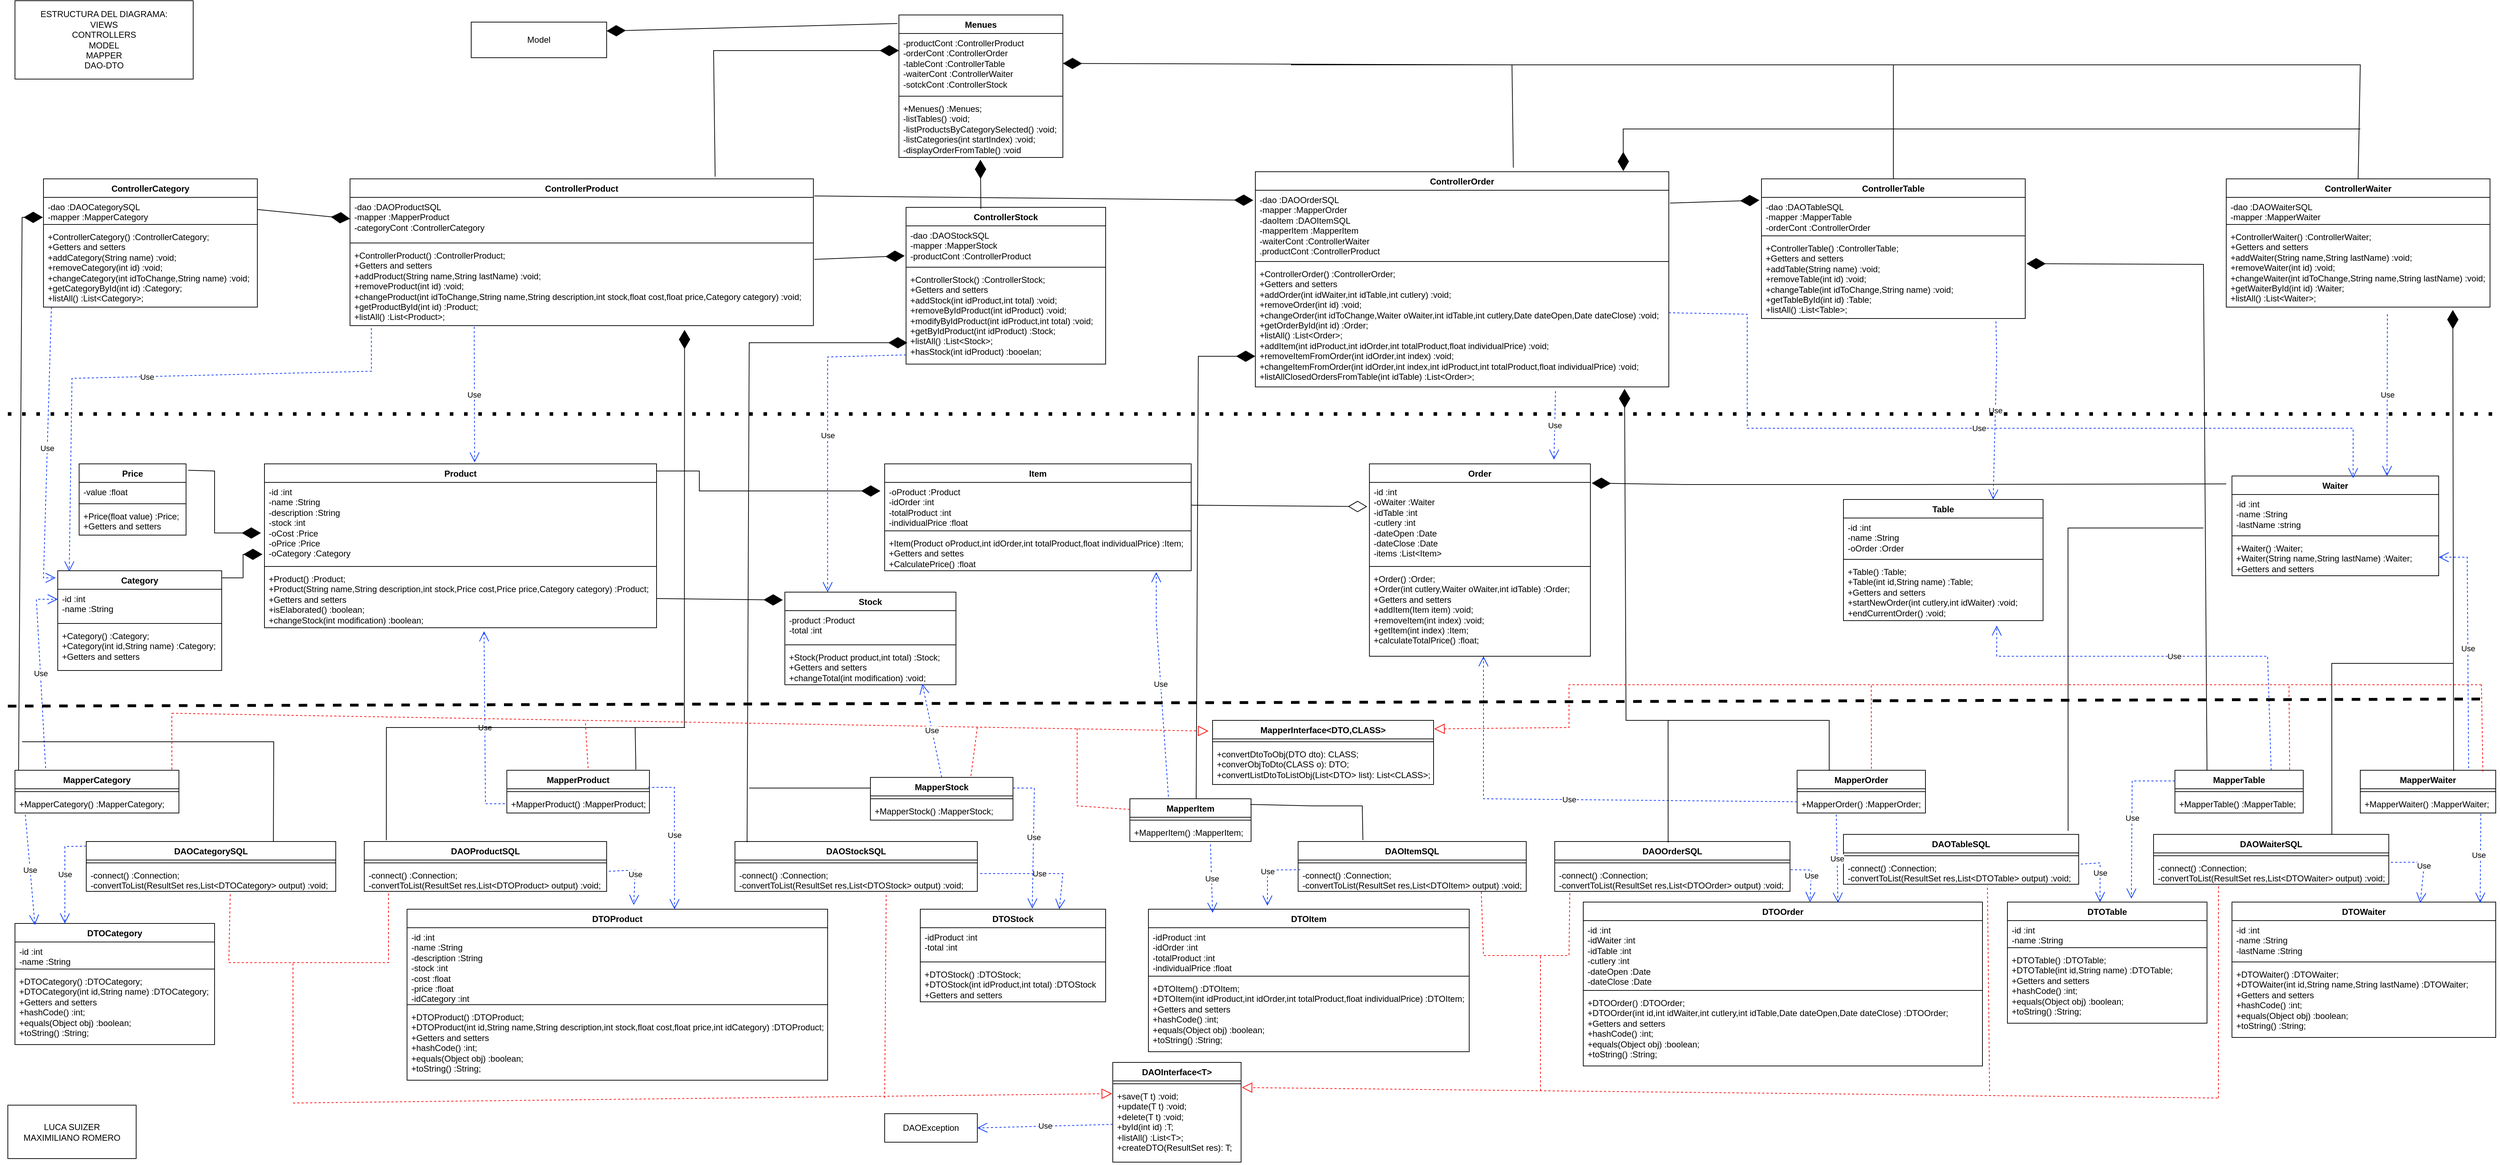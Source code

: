 <mxfile version="22.1.5" type="device">
  <diagram name="Página-1" id="kX1sD7oPriTX6zGmTXKx">
    <mxGraphModel dx="1389" dy="841" grid="1" gridSize="10" guides="1" tooltips="1" connect="1" arrows="1" fold="1" page="1" pageScale="1" pageWidth="1169" pageHeight="827" math="0" shadow="0">
      <root>
        <mxCell id="0" />
        <mxCell id="1" parent="0" />
        <mxCell id="ncd-dCcMfYq5TYh1mDFG-20" value="Category" style="swimlane;fontStyle=1;align=center;verticalAlign=top;childLayout=stackLayout;horizontal=1;startSize=26;horizontalStack=0;resizeParent=1;resizeParentMax=0;resizeLast=0;collapsible=1;marginBottom=0;whiteSpace=wrap;html=1;" parent="1" vertex="1">
          <mxGeometry x="80" y="820" width="230" height="140" as="geometry" />
        </mxCell>
        <mxCell id="ncd-dCcMfYq5TYh1mDFG-21" value="-id :int&lt;br&gt;-name :String" style="text;strokeColor=none;fillColor=none;align=left;verticalAlign=top;spacingLeft=4;spacingRight=4;overflow=hidden;rotatable=0;points=[[0,0.5],[1,0.5]];portConstraint=eastwest;whiteSpace=wrap;html=1;" parent="ncd-dCcMfYq5TYh1mDFG-20" vertex="1">
          <mxGeometry y="26" width="230" height="44" as="geometry" />
        </mxCell>
        <mxCell id="ncd-dCcMfYq5TYh1mDFG-22" value="" style="line;strokeWidth=1;fillColor=none;align=left;verticalAlign=middle;spacingTop=-1;spacingLeft=3;spacingRight=3;rotatable=0;labelPosition=right;points=[];portConstraint=eastwest;strokeColor=inherit;" parent="ncd-dCcMfYq5TYh1mDFG-20" vertex="1">
          <mxGeometry y="70" width="230" height="8" as="geometry" />
        </mxCell>
        <mxCell id="ncd-dCcMfYq5TYh1mDFG-23" value="+Category() :Category;&lt;br&gt;+Category(int id,String name) :Category;&lt;br&gt;+Getters and setters" style="text;strokeColor=none;fillColor=none;align=left;verticalAlign=top;spacingLeft=4;spacingRight=4;overflow=hidden;rotatable=0;points=[[0,0.5],[1,0.5]];portConstraint=eastwest;whiteSpace=wrap;html=1;" parent="ncd-dCcMfYq5TYh1mDFG-20" vertex="1">
          <mxGeometry y="78" width="230" height="62" as="geometry" />
        </mxCell>
        <mxCell id="ncd-dCcMfYq5TYh1mDFG-24" value="Price" style="swimlane;fontStyle=1;align=center;verticalAlign=top;childLayout=stackLayout;horizontal=1;startSize=26;horizontalStack=0;resizeParent=1;resizeParentMax=0;resizeLast=0;collapsible=1;marginBottom=0;whiteSpace=wrap;html=1;" parent="1" vertex="1">
          <mxGeometry x="110" y="670" width="150" height="100" as="geometry" />
        </mxCell>
        <mxCell id="ncd-dCcMfYq5TYh1mDFG-25" value="-value :float" style="text;strokeColor=none;fillColor=none;align=left;verticalAlign=top;spacingLeft=4;spacingRight=4;overflow=hidden;rotatable=0;points=[[0,0.5],[1,0.5]];portConstraint=eastwest;whiteSpace=wrap;html=1;" parent="ncd-dCcMfYq5TYh1mDFG-24" vertex="1">
          <mxGeometry y="26" width="150" height="26" as="geometry" />
        </mxCell>
        <mxCell id="ncd-dCcMfYq5TYh1mDFG-26" value="" style="line;strokeWidth=1;fillColor=none;align=left;verticalAlign=middle;spacingTop=-1;spacingLeft=3;spacingRight=3;rotatable=0;labelPosition=right;points=[];portConstraint=eastwest;strokeColor=inherit;" parent="ncd-dCcMfYq5TYh1mDFG-24" vertex="1">
          <mxGeometry y="52" width="150" height="8" as="geometry" />
        </mxCell>
        <mxCell id="ncd-dCcMfYq5TYh1mDFG-27" value="+Price(float value) :Price;&lt;br&gt;+Getters and setters" style="text;strokeColor=none;fillColor=none;align=left;verticalAlign=top;spacingLeft=4;spacingRight=4;overflow=hidden;rotatable=0;points=[[0,0.5],[1,0.5]];portConstraint=eastwest;whiteSpace=wrap;html=1;" parent="ncd-dCcMfYq5TYh1mDFG-24" vertex="1">
          <mxGeometry y="60" width="150" height="40" as="geometry" />
        </mxCell>
        <mxCell id="ncd-dCcMfYq5TYh1mDFG-28" value="Product" style="swimlane;fontStyle=1;align=center;verticalAlign=top;childLayout=stackLayout;horizontal=1;startSize=26;horizontalStack=0;resizeParent=1;resizeParentMax=0;resizeLast=0;collapsible=1;marginBottom=0;whiteSpace=wrap;html=1;" parent="1" vertex="1">
          <mxGeometry x="370" y="670" width="550" height="230" as="geometry" />
        </mxCell>
        <mxCell id="ncd-dCcMfYq5TYh1mDFG-29" value="-id :int&lt;br&gt;-name :String&lt;br&gt;-description :String&lt;br&gt;&lt;div&gt;-stock :int&lt;/div&gt;-oCost :Price&lt;br&gt;-oPrice :Price&lt;br&gt;-oCategory :Category" style="text;strokeColor=none;fillColor=none;align=left;verticalAlign=top;spacingLeft=4;spacingRight=4;overflow=hidden;rotatable=0;points=[[0,0.5],[1,0.5]];portConstraint=eastwest;whiteSpace=wrap;html=1;" parent="ncd-dCcMfYq5TYh1mDFG-28" vertex="1">
          <mxGeometry y="26" width="550" height="114" as="geometry" />
        </mxCell>
        <mxCell id="ncd-dCcMfYq5TYh1mDFG-30" value="" style="line;strokeWidth=1;fillColor=none;align=left;verticalAlign=middle;spacingTop=-1;spacingLeft=3;spacingRight=3;rotatable=0;labelPosition=right;points=[];portConstraint=eastwest;strokeColor=inherit;" parent="ncd-dCcMfYq5TYh1mDFG-28" vertex="1">
          <mxGeometry y="140" width="550" height="8" as="geometry" />
        </mxCell>
        <mxCell id="ncd-dCcMfYq5TYh1mDFG-31" value="+Product() :Product;&lt;br&gt;+Product(String name,String description,int stock,Price cost,Price price,Category category) :Product;&lt;br&gt;+Getters and setters&lt;br&gt;+isElaborated() :boolean;&lt;br&gt;+changeStock(int modification) :boolean;" style="text;strokeColor=none;fillColor=none;align=left;verticalAlign=top;spacingLeft=4;spacingRight=4;overflow=hidden;rotatable=0;points=[[0,0.5],[1,0.5]];portConstraint=eastwest;whiteSpace=wrap;html=1;" parent="ncd-dCcMfYq5TYh1mDFG-28" vertex="1">
          <mxGeometry y="148" width="550" height="82" as="geometry" />
        </mxCell>
        <mxCell id="ncd-dCcMfYq5TYh1mDFG-32" value="Waiter" style="swimlane;fontStyle=1;align=center;verticalAlign=top;childLayout=stackLayout;horizontal=1;startSize=26;horizontalStack=0;resizeParent=1;resizeParentMax=0;resizeLast=0;collapsible=1;marginBottom=0;whiteSpace=wrap;html=1;" parent="1" vertex="1">
          <mxGeometry x="3130" y="687" width="290" height="140" as="geometry" />
        </mxCell>
        <mxCell id="ncd-dCcMfYq5TYh1mDFG-33" value="-id :int&lt;br&gt;-name :String&lt;br&gt;-lastName :string" style="text;strokeColor=none;fillColor=none;align=left;verticalAlign=top;spacingLeft=4;spacingRight=4;overflow=hidden;rotatable=0;points=[[0,0.5],[1,0.5]];portConstraint=eastwest;whiteSpace=wrap;html=1;" parent="ncd-dCcMfYq5TYh1mDFG-32" vertex="1">
          <mxGeometry y="26" width="290" height="54" as="geometry" />
        </mxCell>
        <mxCell id="ncd-dCcMfYq5TYh1mDFG-34" value="" style="line;strokeWidth=1;fillColor=none;align=left;verticalAlign=middle;spacingTop=-1;spacingLeft=3;spacingRight=3;rotatable=0;labelPosition=right;points=[];portConstraint=eastwest;strokeColor=inherit;" parent="ncd-dCcMfYq5TYh1mDFG-32" vertex="1">
          <mxGeometry y="80" width="290" height="8" as="geometry" />
        </mxCell>
        <mxCell id="ncd-dCcMfYq5TYh1mDFG-35" value="+Waiter() :Waiter;&lt;br&gt;+Waiter(String name,String lastName) :Waiter;&lt;br&gt;+Getters and setters" style="text;strokeColor=none;fillColor=none;align=left;verticalAlign=top;spacingLeft=4;spacingRight=4;overflow=hidden;rotatable=0;points=[[0,0.5],[1,0.5]];portConstraint=eastwest;whiteSpace=wrap;html=1;" parent="ncd-dCcMfYq5TYh1mDFG-32" vertex="1">
          <mxGeometry y="88" width="290" height="52" as="geometry" />
        </mxCell>
        <mxCell id="ncd-dCcMfYq5TYh1mDFG-36" value="Item" style="swimlane;fontStyle=1;align=center;verticalAlign=top;childLayout=stackLayout;horizontal=1;startSize=26;horizontalStack=0;resizeParent=1;resizeParentMax=0;resizeLast=0;collapsible=1;marginBottom=0;whiteSpace=wrap;html=1;" parent="1" vertex="1">
          <mxGeometry x="1240" y="670" width="430" height="150" as="geometry" />
        </mxCell>
        <mxCell id="ncd-dCcMfYq5TYh1mDFG-37" value="-oProduct :Product&lt;br&gt;-idOrder :int&lt;br&gt;-totalProduct :int&lt;br&gt;-individualPrice :float" style="text;strokeColor=none;fillColor=none;align=left;verticalAlign=top;spacingLeft=4;spacingRight=4;overflow=hidden;rotatable=0;points=[[0,0.5],[1,0.5]];portConstraint=eastwest;whiteSpace=wrap;html=1;" parent="ncd-dCcMfYq5TYh1mDFG-36" vertex="1">
          <mxGeometry y="26" width="430" height="64" as="geometry" />
        </mxCell>
        <mxCell id="prmoluB_tdKV2MAW_gco-20" value="" style="endArrow=diamondThin;endFill=0;endSize=24;html=1;rounded=0;exitX=1;exitY=0.5;exitDx=0;exitDy=0;entryX=-0.01;entryY=0.298;entryDx=0;entryDy=0;entryPerimeter=0;" parent="ncd-dCcMfYq5TYh1mDFG-36" source="ncd-dCcMfYq5TYh1mDFG-37" target="ncd-dCcMfYq5TYh1mDFG-41" edge="1">
          <mxGeometry width="160" relative="1" as="geometry">
            <mxPoint x="420" y="30" as="sourcePoint" />
            <mxPoint x="580" y="30" as="targetPoint" />
            <Array as="points" />
          </mxGeometry>
        </mxCell>
        <mxCell id="ncd-dCcMfYq5TYh1mDFG-38" value="" style="line;strokeWidth=1;fillColor=none;align=left;verticalAlign=middle;spacingTop=-1;spacingLeft=3;spacingRight=3;rotatable=0;labelPosition=right;points=[];portConstraint=eastwest;strokeColor=inherit;" parent="ncd-dCcMfYq5TYh1mDFG-36" vertex="1">
          <mxGeometry y="90" width="430" height="8" as="geometry" />
        </mxCell>
        <mxCell id="ncd-dCcMfYq5TYh1mDFG-39" value="+Item(Product oProduct,int idOrder,int totalProduct,float individualPrice) :Item;&lt;br&gt;+Getters and settes&lt;br&gt;+CalculatePrice() :float" style="text;strokeColor=none;fillColor=none;align=left;verticalAlign=top;spacingLeft=4;spacingRight=4;overflow=hidden;rotatable=0;points=[[0,0.5],[1,0.5]];portConstraint=eastwest;whiteSpace=wrap;html=1;" parent="ncd-dCcMfYq5TYh1mDFG-36" vertex="1">
          <mxGeometry y="98" width="430" height="52" as="geometry" />
        </mxCell>
        <mxCell id="ncd-dCcMfYq5TYh1mDFG-40" value="Order" style="swimlane;fontStyle=1;align=center;verticalAlign=top;childLayout=stackLayout;horizontal=1;startSize=26;horizontalStack=0;resizeParent=1;resizeParentMax=0;resizeLast=0;collapsible=1;marginBottom=0;whiteSpace=wrap;html=1;" parent="1" vertex="1">
          <mxGeometry x="1920" y="670" width="310" height="270" as="geometry" />
        </mxCell>
        <mxCell id="ncd-dCcMfYq5TYh1mDFG-41" value="-id :int&lt;br&gt;-oWaiter :Waiter&lt;br&gt;-idTable :int&lt;br&gt;-cutlery :int&lt;br&gt;-dateOpen :Date&lt;br&gt;-dateClose :Date&lt;br&gt;-items :List&amp;lt;Item&amp;gt;" style="text;strokeColor=none;fillColor=none;align=left;verticalAlign=top;spacingLeft=4;spacingRight=4;overflow=hidden;rotatable=0;points=[[0,0.5],[1,0.5]];portConstraint=eastwest;whiteSpace=wrap;html=1;" parent="ncd-dCcMfYq5TYh1mDFG-40" vertex="1">
          <mxGeometry y="26" width="310" height="114" as="geometry" />
        </mxCell>
        <mxCell id="ncd-dCcMfYq5TYh1mDFG-42" value="" style="line;strokeWidth=1;fillColor=none;align=left;verticalAlign=middle;spacingTop=-1;spacingLeft=3;spacingRight=3;rotatable=0;labelPosition=right;points=[];portConstraint=eastwest;strokeColor=inherit;" parent="ncd-dCcMfYq5TYh1mDFG-40" vertex="1">
          <mxGeometry y="140" width="310" height="8" as="geometry" />
        </mxCell>
        <mxCell id="ncd-dCcMfYq5TYh1mDFG-43" value="+Order() :Order;&lt;br&gt;+Order(int cutlery,Waiter oWaiter,int idTable) :Order;&lt;br&gt;+Getters and setters&lt;br&gt;+addItem(Item item) :void;&lt;br&gt;+removeItem(int index) :void;&lt;br&gt;+getItem(int index) :Item;&lt;br&gt;+calculateTotalPrice() :float;" style="text;strokeColor=none;fillColor=none;align=left;verticalAlign=top;spacingLeft=4;spacingRight=4;overflow=hidden;rotatable=0;points=[[0,0.5],[1,0.5]];portConstraint=eastwest;whiteSpace=wrap;html=1;" parent="ncd-dCcMfYq5TYh1mDFG-40" vertex="1">
          <mxGeometry y="148" width="310" height="122" as="geometry" />
        </mxCell>
        <mxCell id="ncd-dCcMfYq5TYh1mDFG-45" value="Table" style="swimlane;fontStyle=1;align=center;verticalAlign=top;childLayout=stackLayout;horizontal=1;startSize=26;horizontalStack=0;resizeParent=1;resizeParentMax=0;resizeLast=0;collapsible=1;marginBottom=0;whiteSpace=wrap;html=1;" parent="1" vertex="1">
          <mxGeometry x="2585" y="720" width="280" height="170" as="geometry" />
        </mxCell>
        <mxCell id="ncd-dCcMfYq5TYh1mDFG-46" value="-id :int&lt;br&gt;-name :String&lt;br&gt;-oOrder :Order" style="text;strokeColor=none;fillColor=none;align=left;verticalAlign=top;spacingLeft=4;spacingRight=4;overflow=hidden;rotatable=0;points=[[0,0.5],[1,0.5]];portConstraint=eastwest;whiteSpace=wrap;html=1;" parent="ncd-dCcMfYq5TYh1mDFG-45" vertex="1">
          <mxGeometry y="26" width="280" height="54" as="geometry" />
        </mxCell>
        <mxCell id="ncd-dCcMfYq5TYh1mDFG-47" value="" style="line;strokeWidth=1;fillColor=none;align=left;verticalAlign=middle;spacingTop=-1;spacingLeft=3;spacingRight=3;rotatable=0;labelPosition=right;points=[];portConstraint=eastwest;strokeColor=inherit;" parent="ncd-dCcMfYq5TYh1mDFG-45" vertex="1">
          <mxGeometry y="80" width="280" height="8" as="geometry" />
        </mxCell>
        <mxCell id="ncd-dCcMfYq5TYh1mDFG-48" value="+Table() :Table;&lt;br&gt;+Table(int id,String name) :Table;&lt;br&gt;+Getters and setters&lt;br&gt;+startNewOrder(int cutlery,int idWaiter) :void;&lt;br&gt;+endCurrentOrder() :void;" style="text;strokeColor=none;fillColor=none;align=left;verticalAlign=top;spacingLeft=4;spacingRight=4;overflow=hidden;rotatable=0;points=[[0,0.5],[1,0.5]];portConstraint=eastwest;whiteSpace=wrap;html=1;" parent="ncd-dCcMfYq5TYh1mDFG-45" vertex="1">
          <mxGeometry y="88" width="280" height="82" as="geometry" />
        </mxCell>
        <mxCell id="ncd-dCcMfYq5TYh1mDFG-51" value="DAOException" style="html=1;whiteSpace=wrap;" parent="1" vertex="1">
          <mxGeometry x="1240" y="1582" width="130" height="40" as="geometry" />
        </mxCell>
        <mxCell id="ncd-dCcMfYq5TYh1mDFG-52" value="DAOInterface&amp;lt;T&amp;gt;" style="swimlane;fontStyle=1;align=center;verticalAlign=top;childLayout=stackLayout;horizontal=1;startSize=26;horizontalStack=0;resizeParent=1;resizeParentMax=0;resizeLast=0;collapsible=1;marginBottom=0;whiteSpace=wrap;html=1;" parent="1" vertex="1">
          <mxGeometry x="1560" y="1510" width="180" height="140" as="geometry" />
        </mxCell>
        <mxCell id="ncd-dCcMfYq5TYh1mDFG-54" value="" style="line;strokeWidth=1;fillColor=none;align=left;verticalAlign=middle;spacingTop=-1;spacingLeft=3;spacingRight=3;rotatable=0;labelPosition=right;points=[];portConstraint=eastwest;strokeColor=inherit;" parent="ncd-dCcMfYq5TYh1mDFG-52" vertex="1">
          <mxGeometry y="26" width="180" height="8" as="geometry" />
        </mxCell>
        <mxCell id="ncd-dCcMfYq5TYh1mDFG-55" value="+save(T t) :void;&lt;br&gt;+update(T t) :void;&lt;br&gt;+delete(T t) :void;&lt;br&gt;+byId(int id) :T;&lt;br&gt;+listAll() :List&amp;lt;T&amp;gt;;&lt;br&gt;+createDTO(ResultSet res): T;" style="text;strokeColor=none;fillColor=none;align=left;verticalAlign=top;spacingLeft=4;spacingRight=4;overflow=hidden;rotatable=0;points=[[0,0.5],[1,0.5]];portConstraint=eastwest;whiteSpace=wrap;html=1;" parent="ncd-dCcMfYq5TYh1mDFG-52" vertex="1">
          <mxGeometry y="34" width="180" height="106" as="geometry" />
        </mxCell>
        <mxCell id="ncd-dCcMfYq5TYh1mDFG-56" value="DAOCategorySQL" style="swimlane;fontStyle=1;align=center;verticalAlign=top;childLayout=stackLayout;horizontal=1;startSize=26;horizontalStack=0;resizeParent=1;resizeParentMax=0;resizeLast=0;collapsible=1;marginBottom=0;whiteSpace=wrap;html=1;" parent="1" vertex="1">
          <mxGeometry x="120" y="1200" width="350" height="70" as="geometry" />
        </mxCell>
        <mxCell id="ncd-dCcMfYq5TYh1mDFG-58" value="" style="line;strokeWidth=1;fillColor=none;align=left;verticalAlign=middle;spacingTop=-1;spacingLeft=3;spacingRight=3;rotatable=0;labelPosition=right;points=[];portConstraint=eastwest;strokeColor=inherit;" parent="ncd-dCcMfYq5TYh1mDFG-56" vertex="1">
          <mxGeometry y="26" width="350" height="8" as="geometry" />
        </mxCell>
        <mxCell id="ncd-dCcMfYq5TYh1mDFG-59" value="-connect() :Connection;&lt;br&gt;-convertToList(ResultSet res,List&amp;lt;DTOCategory&amp;gt; output) :void;" style="text;strokeColor=none;fillColor=none;align=left;verticalAlign=top;spacingLeft=4;spacingRight=4;overflow=hidden;rotatable=0;points=[[0,0.5],[1,0.5]];portConstraint=eastwest;whiteSpace=wrap;html=1;" parent="ncd-dCcMfYq5TYh1mDFG-56" vertex="1">
          <mxGeometry y="34" width="350" height="36" as="geometry" />
        </mxCell>
        <mxCell id="ncd-dCcMfYq5TYh1mDFG-60" value="DAOWaiterSQL" style="swimlane;fontStyle=1;align=center;verticalAlign=top;childLayout=stackLayout;horizontal=1;startSize=26;horizontalStack=0;resizeParent=1;resizeParentMax=0;resizeLast=0;collapsible=1;marginBottom=0;whiteSpace=wrap;html=1;" parent="1" vertex="1">
          <mxGeometry x="3020" y="1190" width="330" height="70" as="geometry" />
        </mxCell>
        <mxCell id="ncd-dCcMfYq5TYh1mDFG-61" value="" style="line;strokeWidth=1;fillColor=none;align=left;verticalAlign=middle;spacingTop=-1;spacingLeft=3;spacingRight=3;rotatable=0;labelPosition=right;points=[];portConstraint=eastwest;strokeColor=inherit;" parent="ncd-dCcMfYq5TYh1mDFG-60" vertex="1">
          <mxGeometry y="26" width="330" height="8" as="geometry" />
        </mxCell>
        <mxCell id="ncd-dCcMfYq5TYh1mDFG-62" value="-connect() :Connection;&lt;br&gt;-convertToList(ResultSet res,List&amp;lt;DTOWaiter&amp;gt;&amp;nbsp;output) :void;" style="text;strokeColor=none;fillColor=none;align=left;verticalAlign=top;spacingLeft=4;spacingRight=4;overflow=hidden;rotatable=0;points=[[0,0.5],[1,0.5]];portConstraint=eastwest;whiteSpace=wrap;html=1;" parent="ncd-dCcMfYq5TYh1mDFG-60" vertex="1">
          <mxGeometry y="34" width="330" height="36" as="geometry" />
        </mxCell>
        <mxCell id="ncd-dCcMfYq5TYh1mDFG-63" value="DAOItemSQL" style="swimlane;fontStyle=1;align=center;verticalAlign=top;childLayout=stackLayout;horizontal=1;startSize=26;horizontalStack=0;resizeParent=1;resizeParentMax=0;resizeLast=0;collapsible=1;marginBottom=0;whiteSpace=wrap;html=1;" parent="1" vertex="1">
          <mxGeometry x="1820" y="1200" width="320" height="70" as="geometry" />
        </mxCell>
        <mxCell id="ncd-dCcMfYq5TYh1mDFG-64" value="" style="line;strokeWidth=1;fillColor=none;align=left;verticalAlign=middle;spacingTop=-1;spacingLeft=3;spacingRight=3;rotatable=0;labelPosition=right;points=[];portConstraint=eastwest;strokeColor=inherit;" parent="ncd-dCcMfYq5TYh1mDFG-63" vertex="1">
          <mxGeometry y="26" width="320" height="8" as="geometry" />
        </mxCell>
        <mxCell id="ncd-dCcMfYq5TYh1mDFG-65" value="-connect() :Connection;&lt;br&gt;-convertToList(ResultSet res,List&amp;lt;DTOItem&amp;gt; output) :void;" style="text;strokeColor=none;fillColor=none;align=left;verticalAlign=top;spacingLeft=4;spacingRight=4;overflow=hidden;rotatable=0;points=[[0,0.5],[1,0.5]];portConstraint=eastwest;whiteSpace=wrap;html=1;" parent="ncd-dCcMfYq5TYh1mDFG-63" vertex="1">
          <mxGeometry y="34" width="320" height="36" as="geometry" />
        </mxCell>
        <mxCell id="ncd-dCcMfYq5TYh1mDFG-66" value="DAOProductSQL" style="swimlane;fontStyle=1;align=center;verticalAlign=top;childLayout=stackLayout;horizontal=1;startSize=26;horizontalStack=0;resizeParent=1;resizeParentMax=0;resizeLast=0;collapsible=1;marginBottom=0;whiteSpace=wrap;html=1;" parent="1" vertex="1">
          <mxGeometry x="510" y="1200" width="340" height="70" as="geometry" />
        </mxCell>
        <mxCell id="ncd-dCcMfYq5TYh1mDFG-67" value="" style="line;strokeWidth=1;fillColor=none;align=left;verticalAlign=middle;spacingTop=-1;spacingLeft=3;spacingRight=3;rotatable=0;labelPosition=right;points=[];portConstraint=eastwest;strokeColor=inherit;" parent="ncd-dCcMfYq5TYh1mDFG-66" vertex="1">
          <mxGeometry y="26" width="340" height="8" as="geometry" />
        </mxCell>
        <mxCell id="ncd-dCcMfYq5TYh1mDFG-68" value="-connect() :Connection;&lt;br&gt;-convertToList(ResultSet res,List&amp;lt;DTOProduct&amp;gt; output) :void;" style="text;strokeColor=none;fillColor=none;align=left;verticalAlign=top;spacingLeft=4;spacingRight=4;overflow=hidden;rotatable=0;points=[[0,0.5],[1,0.5]];portConstraint=eastwest;whiteSpace=wrap;html=1;" parent="ncd-dCcMfYq5TYh1mDFG-66" vertex="1">
          <mxGeometry y="34" width="340" height="36" as="geometry" />
        </mxCell>
        <mxCell id="ncd-dCcMfYq5TYh1mDFG-74" value="DAOOrderSQL" style="swimlane;fontStyle=1;align=center;verticalAlign=top;childLayout=stackLayout;horizontal=1;startSize=26;horizontalStack=0;resizeParent=1;resizeParentMax=0;resizeLast=0;collapsible=1;marginBottom=0;whiteSpace=wrap;html=1;" parent="1" vertex="1">
          <mxGeometry x="2180" y="1200" width="330" height="70" as="geometry" />
        </mxCell>
        <mxCell id="ncd-dCcMfYq5TYh1mDFG-75" value="" style="line;strokeWidth=1;fillColor=none;align=left;verticalAlign=middle;spacingTop=-1;spacingLeft=3;spacingRight=3;rotatable=0;labelPosition=right;points=[];portConstraint=eastwest;strokeColor=inherit;" parent="ncd-dCcMfYq5TYh1mDFG-74" vertex="1">
          <mxGeometry y="26" width="330" height="8" as="geometry" />
        </mxCell>
        <mxCell id="ncd-dCcMfYq5TYh1mDFG-76" value="-connect() :Connection;&lt;br&gt;-convertToList(ResultSet res,List&amp;lt;DTOOrder&amp;gt; output) :void;" style="text;strokeColor=none;fillColor=none;align=left;verticalAlign=top;spacingLeft=4;spacingRight=4;overflow=hidden;rotatable=0;points=[[0,0.5],[1,0.5]];portConstraint=eastwest;whiteSpace=wrap;html=1;" parent="ncd-dCcMfYq5TYh1mDFG-74" vertex="1">
          <mxGeometry y="34" width="330" height="36" as="geometry" />
        </mxCell>
        <mxCell id="ncd-dCcMfYq5TYh1mDFG-77" value="DAOTableSQL" style="swimlane;fontStyle=1;align=center;verticalAlign=top;childLayout=stackLayout;horizontal=1;startSize=26;horizontalStack=0;resizeParent=1;resizeParentMax=0;resizeLast=0;collapsible=1;marginBottom=0;whiteSpace=wrap;html=1;" parent="1" vertex="1">
          <mxGeometry x="2585" y="1190" width="330" height="70" as="geometry" />
        </mxCell>
        <mxCell id="ncd-dCcMfYq5TYh1mDFG-78" value="" style="line;strokeWidth=1;fillColor=none;align=left;verticalAlign=middle;spacingTop=-1;spacingLeft=3;spacingRight=3;rotatable=0;labelPosition=right;points=[];portConstraint=eastwest;strokeColor=inherit;" parent="ncd-dCcMfYq5TYh1mDFG-77" vertex="1">
          <mxGeometry y="26" width="330" height="8" as="geometry" />
        </mxCell>
        <mxCell id="ncd-dCcMfYq5TYh1mDFG-79" value="-connect() :Connection;&lt;br&gt;-convertToList(ResultSet res,List&amp;lt;DTOTable&amp;gt; output) :void;" style="text;strokeColor=none;fillColor=none;align=left;verticalAlign=top;spacingLeft=4;spacingRight=4;overflow=hidden;rotatable=0;points=[[0,0.5],[1,0.5]];portConstraint=eastwest;whiteSpace=wrap;html=1;" parent="ncd-dCcMfYq5TYh1mDFG-77" vertex="1">
          <mxGeometry y="34" width="330" height="36" as="geometry" />
        </mxCell>
        <mxCell id="ncd-dCcMfYq5TYh1mDFG-80" value="DTOCategory" style="swimlane;fontStyle=1;align=center;verticalAlign=top;childLayout=stackLayout;horizontal=1;startSize=26;horizontalStack=0;resizeParent=1;resizeParentMax=0;resizeLast=0;collapsible=1;marginBottom=0;whiteSpace=wrap;html=1;" parent="1" vertex="1">
          <mxGeometry x="20" y="1315" width="280" height="170" as="geometry" />
        </mxCell>
        <mxCell id="ncd-dCcMfYq5TYh1mDFG-81" value="-id :int&lt;br&gt;-name :String" style="text;strokeColor=none;fillColor=none;align=left;verticalAlign=top;spacingLeft=4;spacingRight=4;overflow=hidden;rotatable=0;points=[[0,0.5],[1,0.5]];portConstraint=eastwest;whiteSpace=wrap;html=1;" parent="ncd-dCcMfYq5TYh1mDFG-80" vertex="1">
          <mxGeometry y="26" width="280" height="34" as="geometry" />
        </mxCell>
        <mxCell id="ncd-dCcMfYq5TYh1mDFG-82" value="" style="line;strokeWidth=1;fillColor=none;align=left;verticalAlign=middle;spacingTop=-1;spacingLeft=3;spacingRight=3;rotatable=0;labelPosition=right;points=[];portConstraint=eastwest;strokeColor=inherit;" parent="ncd-dCcMfYq5TYh1mDFG-80" vertex="1">
          <mxGeometry y="60" width="280" height="8" as="geometry" />
        </mxCell>
        <mxCell id="ncd-dCcMfYq5TYh1mDFG-83" value="+DTOCategory() :DTOCategory;&lt;br&gt;+DTOCategory(int id,String name) :DTOCategory;&lt;br&gt;+Getters and setters&lt;br&gt;+hashCode() :int;&lt;br&gt;+equals(Object obj) :boolean;&lt;br&gt;+toString() :String;" style="text;strokeColor=none;fillColor=none;align=left;verticalAlign=top;spacingLeft=4;spacingRight=4;overflow=hidden;rotatable=0;points=[[0,0.5],[1,0.5]];portConstraint=eastwest;whiteSpace=wrap;html=1;" parent="ncd-dCcMfYq5TYh1mDFG-80" vertex="1">
          <mxGeometry y="68" width="280" height="102" as="geometry" />
        </mxCell>
        <mxCell id="ncd-dCcMfYq5TYh1mDFG-85" value="DTOWaiter" style="swimlane;fontStyle=1;align=center;verticalAlign=top;childLayout=stackLayout;horizontal=1;startSize=26;horizontalStack=0;resizeParent=1;resizeParentMax=0;resizeLast=0;collapsible=1;marginBottom=0;whiteSpace=wrap;html=1;" parent="1" vertex="1">
          <mxGeometry x="3130" y="1285" width="370" height="190" as="geometry" />
        </mxCell>
        <mxCell id="ncd-dCcMfYq5TYh1mDFG-86" value="-id :int&lt;br&gt;-name :String&lt;br&gt;-lastName :String" style="text;strokeColor=none;fillColor=none;align=left;verticalAlign=top;spacingLeft=4;spacingRight=4;overflow=hidden;rotatable=0;points=[[0,0.5],[1,0.5]];portConstraint=eastwest;whiteSpace=wrap;html=1;" parent="ncd-dCcMfYq5TYh1mDFG-85" vertex="1">
          <mxGeometry y="26" width="370" height="54" as="geometry" />
        </mxCell>
        <mxCell id="ncd-dCcMfYq5TYh1mDFG-87" value="" style="line;strokeWidth=1;fillColor=none;align=left;verticalAlign=middle;spacingTop=-1;spacingLeft=3;spacingRight=3;rotatable=0;labelPosition=right;points=[];portConstraint=eastwest;strokeColor=inherit;" parent="ncd-dCcMfYq5TYh1mDFG-85" vertex="1">
          <mxGeometry y="80" width="370" height="8" as="geometry" />
        </mxCell>
        <mxCell id="ncd-dCcMfYq5TYh1mDFG-88" value="+DTOWaiter() :DTOWaiter;&lt;br&gt;+DTOWaiter(int id,String name,String lastName) :DTOWaiter;&lt;br&gt;+Getters and setters&lt;br&gt;+hashCode() :int;&lt;br&gt;+equals(Object obj) :boolean;&lt;br&gt;+toString() :String;" style="text;strokeColor=none;fillColor=none;align=left;verticalAlign=top;spacingLeft=4;spacingRight=4;overflow=hidden;rotatable=0;points=[[0,0.5],[1,0.5]];portConstraint=eastwest;whiteSpace=wrap;html=1;" parent="ncd-dCcMfYq5TYh1mDFG-85" vertex="1">
          <mxGeometry y="88" width="370" height="102" as="geometry" />
        </mxCell>
        <mxCell id="ncd-dCcMfYq5TYh1mDFG-89" value="DTOProduct" style="swimlane;fontStyle=1;align=center;verticalAlign=top;childLayout=stackLayout;horizontal=1;startSize=26;horizontalStack=0;resizeParent=1;resizeParentMax=0;resizeLast=0;collapsible=1;marginBottom=0;whiteSpace=wrap;html=1;" parent="1" vertex="1">
          <mxGeometry x="570" y="1295" width="590" height="240" as="geometry" />
        </mxCell>
        <mxCell id="ncd-dCcMfYq5TYh1mDFG-90" value="-id :int&lt;br&gt;-name :String&lt;br&gt;-description :String&lt;br&gt;&lt;div&gt;-stock :int&lt;/div&gt;-cost :float&lt;br&gt;-price :float&lt;br&gt;-idCategory :int" style="text;strokeColor=none;fillColor=none;align=left;verticalAlign=top;spacingLeft=4;spacingRight=4;overflow=hidden;rotatable=0;points=[[0,0.5],[1,0.5]];portConstraint=eastwest;whiteSpace=wrap;html=1;" parent="ncd-dCcMfYq5TYh1mDFG-89" vertex="1">
          <mxGeometry y="26" width="590" height="104" as="geometry" />
        </mxCell>
        <mxCell id="ncd-dCcMfYq5TYh1mDFG-91" value="" style="line;strokeWidth=1;fillColor=none;align=left;verticalAlign=middle;spacingTop=-1;spacingLeft=3;spacingRight=3;rotatable=0;labelPosition=right;points=[];portConstraint=eastwest;strokeColor=inherit;" parent="ncd-dCcMfYq5TYh1mDFG-89" vertex="1">
          <mxGeometry y="130" width="590" height="8" as="geometry" />
        </mxCell>
        <mxCell id="ncd-dCcMfYq5TYh1mDFG-92" value="+DTOProduct() :DTOProduct;&lt;br&gt;+DTOProduct(int id,String name,String description,int stock,float cost,float price,int idCategory) :DTOProduct;&lt;br&gt;+Getters and setters&lt;br&gt;+hashCode() :int;&lt;br&gt;+equals(Object obj) :boolean;&lt;br&gt;+toString() :String;" style="text;strokeColor=none;fillColor=none;align=left;verticalAlign=top;spacingLeft=4;spacingRight=4;overflow=hidden;rotatable=0;points=[[0,0.5],[1,0.5]];portConstraint=eastwest;whiteSpace=wrap;html=1;" parent="ncd-dCcMfYq5TYh1mDFG-89" vertex="1">
          <mxGeometry y="138" width="590" height="102" as="geometry" />
        </mxCell>
        <mxCell id="ncd-dCcMfYq5TYh1mDFG-93" value="DTOItem" style="swimlane;fontStyle=1;align=center;verticalAlign=top;childLayout=stackLayout;horizontal=1;startSize=26;horizontalStack=0;resizeParent=1;resizeParentMax=0;resizeLast=0;collapsible=1;marginBottom=0;whiteSpace=wrap;html=1;" parent="1" vertex="1">
          <mxGeometry x="1610" y="1295" width="450" height="200" as="geometry" />
        </mxCell>
        <mxCell id="ncd-dCcMfYq5TYh1mDFG-94" value="-idProduct :int&lt;br&gt;-idOrder :int&lt;br&gt;-totalProduct :int&lt;br&gt;-individualPrice :float" style="text;strokeColor=none;fillColor=none;align=left;verticalAlign=top;spacingLeft=4;spacingRight=4;overflow=hidden;rotatable=0;points=[[0,0.5],[1,0.5]];portConstraint=eastwest;whiteSpace=wrap;html=1;" parent="ncd-dCcMfYq5TYh1mDFG-93" vertex="1">
          <mxGeometry y="26" width="450" height="64" as="geometry" />
        </mxCell>
        <mxCell id="ncd-dCcMfYq5TYh1mDFG-95" value="" style="line;strokeWidth=1;fillColor=none;align=left;verticalAlign=middle;spacingTop=-1;spacingLeft=3;spacingRight=3;rotatable=0;labelPosition=right;points=[];portConstraint=eastwest;strokeColor=inherit;" parent="ncd-dCcMfYq5TYh1mDFG-93" vertex="1">
          <mxGeometry y="90" width="450" height="8" as="geometry" />
        </mxCell>
        <mxCell id="ncd-dCcMfYq5TYh1mDFG-96" value="+DTOItem() :DTOItem;&lt;br&gt;+DTOItem(int idProduct,int idOrder,int totalProduct,float individualPrice) :DTOItem;&lt;br&gt;+Getters and setters&lt;br&gt;+hashCode() :int;&lt;br&gt;+equals(Object obj) :boolean;&lt;br&gt;+toString() :String;" style="text;strokeColor=none;fillColor=none;align=left;verticalAlign=top;spacingLeft=4;spacingRight=4;overflow=hidden;rotatable=0;points=[[0,0.5],[1,0.5]];portConstraint=eastwest;whiteSpace=wrap;html=1;" parent="ncd-dCcMfYq5TYh1mDFG-93" vertex="1">
          <mxGeometry y="98" width="450" height="102" as="geometry" />
        </mxCell>
        <mxCell id="ncd-dCcMfYq5TYh1mDFG-97" value="DTOOrder" style="swimlane;fontStyle=1;align=center;verticalAlign=top;childLayout=stackLayout;horizontal=1;startSize=26;horizontalStack=0;resizeParent=1;resizeParentMax=0;resizeLast=0;collapsible=1;marginBottom=0;whiteSpace=wrap;html=1;" parent="1" vertex="1">
          <mxGeometry x="2220" y="1285" width="560" height="230" as="geometry" />
        </mxCell>
        <mxCell id="ncd-dCcMfYq5TYh1mDFG-98" value="-id :int&lt;br&gt;-idWaiter :int&lt;br&gt;&lt;div&gt;-idTable :int&lt;/div&gt;&lt;div&gt;-cutlery :int&lt;/div&gt;-dateOpen :Date&lt;br&gt;-dateClose :Date" style="text;strokeColor=none;fillColor=none;align=left;verticalAlign=top;spacingLeft=4;spacingRight=4;overflow=hidden;rotatable=0;points=[[0,0.5],[1,0.5]];portConstraint=eastwest;whiteSpace=wrap;html=1;" parent="ncd-dCcMfYq5TYh1mDFG-97" vertex="1">
          <mxGeometry y="26" width="560" height="94" as="geometry" />
        </mxCell>
        <mxCell id="ncd-dCcMfYq5TYh1mDFG-99" value="" style="line;strokeWidth=1;fillColor=none;align=left;verticalAlign=middle;spacingTop=-1;spacingLeft=3;spacingRight=3;rotatable=0;labelPosition=right;points=[];portConstraint=eastwest;strokeColor=inherit;" parent="ncd-dCcMfYq5TYh1mDFG-97" vertex="1">
          <mxGeometry y="120" width="560" height="8" as="geometry" />
        </mxCell>
        <mxCell id="ncd-dCcMfYq5TYh1mDFG-100" value="+DTOOrder() :DTOOrder;&lt;br&gt;+DTOOrder(int id,int idWaiter,int cutlery,int idTable,Date dateOpen,Date dateClose) :DTOOrder;&lt;br&gt;+Getters and setters&lt;br&gt;+hashCode() :int;&lt;br&gt;+equals(Object obj) :boolean;&lt;br&gt;+toString() :String;" style="text;strokeColor=none;fillColor=none;align=left;verticalAlign=top;spacingLeft=4;spacingRight=4;overflow=hidden;rotatable=0;points=[[0,0.5],[1,0.5]];portConstraint=eastwest;whiteSpace=wrap;html=1;" parent="ncd-dCcMfYq5TYh1mDFG-97" vertex="1">
          <mxGeometry y="128" width="560" height="102" as="geometry" />
        </mxCell>
        <mxCell id="ncd-dCcMfYq5TYh1mDFG-106" value="DTOTable" style="swimlane;fontStyle=1;align=center;verticalAlign=top;childLayout=stackLayout;horizontal=1;startSize=26;horizontalStack=0;resizeParent=1;resizeParentMax=0;resizeLast=0;collapsible=1;marginBottom=0;whiteSpace=wrap;html=1;" parent="1" vertex="1">
          <mxGeometry x="2815" y="1285" width="280" height="170" as="geometry" />
        </mxCell>
        <mxCell id="ncd-dCcMfYq5TYh1mDFG-107" value="-id :int&lt;br&gt;-name :String" style="text;strokeColor=none;fillColor=none;align=left;verticalAlign=top;spacingLeft=4;spacingRight=4;overflow=hidden;rotatable=0;points=[[0,0.5],[1,0.5]];portConstraint=eastwest;whiteSpace=wrap;html=1;" parent="ncd-dCcMfYq5TYh1mDFG-106" vertex="1">
          <mxGeometry y="26" width="280" height="34" as="geometry" />
        </mxCell>
        <mxCell id="ncd-dCcMfYq5TYh1mDFG-108" value="" style="line;strokeWidth=1;fillColor=none;align=left;verticalAlign=middle;spacingTop=-1;spacingLeft=3;spacingRight=3;rotatable=0;labelPosition=right;points=[];portConstraint=eastwest;strokeColor=inherit;" parent="ncd-dCcMfYq5TYh1mDFG-106" vertex="1">
          <mxGeometry y="60" width="280" height="8" as="geometry" />
        </mxCell>
        <mxCell id="ncd-dCcMfYq5TYh1mDFG-109" value="+DTOTable() :DTOTable;&lt;br&gt;+DTOTable(int id,String name) :DTOTable;&lt;br&gt;+Getters and setters&lt;br&gt;+hashCode() :int;&lt;br&gt;+equals(Object obj) :boolean;&lt;br&gt;+toString() :String;" style="text;strokeColor=none;fillColor=none;align=left;verticalAlign=top;spacingLeft=4;spacingRight=4;overflow=hidden;rotatable=0;points=[[0,0.5],[1,0.5]];portConstraint=eastwest;whiteSpace=wrap;html=1;" parent="ncd-dCcMfYq5TYh1mDFG-106" vertex="1">
          <mxGeometry y="68" width="280" height="102" as="geometry" />
        </mxCell>
        <mxCell id="DCq2Q7qNN7Um3mJ1h11l-25" value="MapperWaiter" style="swimlane;fontStyle=1;align=center;verticalAlign=top;childLayout=stackLayout;horizontal=1;startSize=26;horizontalStack=0;resizeParent=1;resizeParentMax=0;resizeLast=0;collapsible=1;marginBottom=0;whiteSpace=wrap;html=1;" parent="1" vertex="1">
          <mxGeometry x="3310" y="1100" width="190" height="60" as="geometry" />
        </mxCell>
        <mxCell id="DCq2Q7qNN7Um3mJ1h11l-27" value="" style="line;strokeWidth=1;fillColor=none;align=left;verticalAlign=middle;spacingTop=-1;spacingLeft=3;spacingRight=3;rotatable=0;labelPosition=right;points=[];portConstraint=eastwest;strokeColor=inherit;" parent="DCq2Q7qNN7Um3mJ1h11l-25" vertex="1">
          <mxGeometry y="26" width="190" height="8" as="geometry" />
        </mxCell>
        <mxCell id="DCq2Q7qNN7Um3mJ1h11l-28" value="&lt;div&gt;+MapperWaiter() :MapperWaiter;&lt;/div&gt;" style="text;strokeColor=none;fillColor=none;align=left;verticalAlign=top;spacingLeft=4;spacingRight=4;overflow=hidden;rotatable=0;points=[[0,0.5],[1,0.5]];portConstraint=eastwest;whiteSpace=wrap;html=1;" parent="DCq2Q7qNN7Um3mJ1h11l-25" vertex="1">
          <mxGeometry y="34" width="190" height="26" as="geometry" />
        </mxCell>
        <mxCell id="DCq2Q7qNN7Um3mJ1h11l-29" value="MapperCategory" style="swimlane;fontStyle=1;align=center;verticalAlign=top;childLayout=stackLayout;horizontal=1;startSize=26;horizontalStack=0;resizeParent=1;resizeParentMax=0;resizeLast=0;collapsible=1;marginBottom=0;whiteSpace=wrap;html=1;" parent="1" vertex="1">
          <mxGeometry x="20" y="1100" width="230" height="60" as="geometry" />
        </mxCell>
        <mxCell id="DCq2Q7qNN7Um3mJ1h11l-30" value="" style="line;strokeWidth=1;fillColor=none;align=left;verticalAlign=middle;spacingTop=-1;spacingLeft=3;spacingRight=3;rotatable=0;labelPosition=right;points=[];portConstraint=eastwest;strokeColor=inherit;" parent="DCq2Q7qNN7Um3mJ1h11l-29" vertex="1">
          <mxGeometry y="26" width="230" height="8" as="geometry" />
        </mxCell>
        <mxCell id="DCq2Q7qNN7Um3mJ1h11l-31" value="&lt;div&gt;+MapperCategory() :MapperCategory;&lt;/div&gt;" style="text;strokeColor=none;fillColor=none;align=left;verticalAlign=top;spacingLeft=4;spacingRight=4;overflow=hidden;rotatable=0;points=[[0,0.5],[1,0.5]];portConstraint=eastwest;whiteSpace=wrap;html=1;" parent="DCq2Q7qNN7Um3mJ1h11l-29" vertex="1">
          <mxGeometry y="34" width="230" height="26" as="geometry" />
        </mxCell>
        <mxCell id="DCq2Q7qNN7Um3mJ1h11l-32" value="MapperProduct" style="swimlane;fontStyle=1;align=center;verticalAlign=top;childLayout=stackLayout;horizontal=1;startSize=26;horizontalStack=0;resizeParent=1;resizeParentMax=0;resizeLast=0;collapsible=1;marginBottom=0;whiteSpace=wrap;html=1;" parent="1" vertex="1">
          <mxGeometry x="710" y="1100" width="200" height="60" as="geometry" />
        </mxCell>
        <mxCell id="DCq2Q7qNN7Um3mJ1h11l-33" value="" style="line;strokeWidth=1;fillColor=none;align=left;verticalAlign=middle;spacingTop=-1;spacingLeft=3;spacingRight=3;rotatable=0;labelPosition=right;points=[];portConstraint=eastwest;strokeColor=inherit;" parent="DCq2Q7qNN7Um3mJ1h11l-32" vertex="1">
          <mxGeometry y="26" width="200" height="8" as="geometry" />
        </mxCell>
        <mxCell id="DCq2Q7qNN7Um3mJ1h11l-34" value="&lt;div&gt;+MapperProduct() :MapperProduct;&lt;/div&gt;" style="text;strokeColor=none;fillColor=none;align=left;verticalAlign=top;spacingLeft=4;spacingRight=4;overflow=hidden;rotatable=0;points=[[0,0.5],[1,0.5]];portConstraint=eastwest;whiteSpace=wrap;html=1;" parent="DCq2Q7qNN7Um3mJ1h11l-32" vertex="1">
          <mxGeometry y="34" width="200" height="26" as="geometry" />
        </mxCell>
        <mxCell id="DCq2Q7qNN7Um3mJ1h11l-35" value="MapperItem" style="swimlane;fontStyle=1;align=center;verticalAlign=top;childLayout=stackLayout;horizontal=1;startSize=26;horizontalStack=0;resizeParent=1;resizeParentMax=0;resizeLast=0;collapsible=1;marginBottom=0;whiteSpace=wrap;html=1;" parent="1" vertex="1">
          <mxGeometry x="1584" y="1140" width="170" height="60" as="geometry" />
        </mxCell>
        <mxCell id="DCq2Q7qNN7Um3mJ1h11l-36" value="" style="line;strokeWidth=1;fillColor=none;align=left;verticalAlign=middle;spacingTop=-1;spacingLeft=3;spacingRight=3;rotatable=0;labelPosition=right;points=[];portConstraint=eastwest;strokeColor=inherit;" parent="DCq2Q7qNN7Um3mJ1h11l-35" vertex="1">
          <mxGeometry y="26" width="170" height="8" as="geometry" />
        </mxCell>
        <mxCell id="DCq2Q7qNN7Um3mJ1h11l-37" value="&lt;div&gt;+MapperItem() :MapperItem;&lt;/div&gt;" style="text;strokeColor=none;fillColor=none;align=left;verticalAlign=top;spacingLeft=4;spacingRight=4;overflow=hidden;rotatable=0;points=[[0,0.5],[1,0.5]];portConstraint=eastwest;whiteSpace=wrap;html=1;" parent="DCq2Q7qNN7Um3mJ1h11l-35" vertex="1">
          <mxGeometry y="34" width="170" height="26" as="geometry" />
        </mxCell>
        <mxCell id="DCq2Q7qNN7Um3mJ1h11l-38" value="MapperOrder" style="swimlane;fontStyle=1;align=center;verticalAlign=top;childLayout=stackLayout;horizontal=1;startSize=26;horizontalStack=0;resizeParent=1;resizeParentMax=0;resizeLast=0;collapsible=1;marginBottom=0;whiteSpace=wrap;html=1;" parent="1" vertex="1">
          <mxGeometry x="2520" y="1100" width="180" height="60" as="geometry" />
        </mxCell>
        <mxCell id="DCq2Q7qNN7Um3mJ1h11l-39" value="" style="line;strokeWidth=1;fillColor=none;align=left;verticalAlign=middle;spacingTop=-1;spacingLeft=3;spacingRight=3;rotatable=0;labelPosition=right;points=[];portConstraint=eastwest;strokeColor=inherit;" parent="DCq2Q7qNN7Um3mJ1h11l-38" vertex="1">
          <mxGeometry y="26" width="180" height="8" as="geometry" />
        </mxCell>
        <mxCell id="DCq2Q7qNN7Um3mJ1h11l-40" value="&lt;div&gt;+MapperOrder() :MapperOrder;&lt;/div&gt;" style="text;strokeColor=none;fillColor=none;align=left;verticalAlign=top;spacingLeft=4;spacingRight=4;overflow=hidden;rotatable=0;points=[[0,0.5],[1,0.5]];portConstraint=eastwest;whiteSpace=wrap;html=1;" parent="DCq2Q7qNN7Um3mJ1h11l-38" vertex="1">
          <mxGeometry y="34" width="180" height="26" as="geometry" />
        </mxCell>
        <mxCell id="DCq2Q7qNN7Um3mJ1h11l-41" value="MapperTable" style="swimlane;fontStyle=1;align=center;verticalAlign=top;childLayout=stackLayout;horizontal=1;startSize=26;horizontalStack=0;resizeParent=1;resizeParentMax=0;resizeLast=0;collapsible=1;marginBottom=0;whiteSpace=wrap;html=1;" parent="1" vertex="1">
          <mxGeometry x="3050" y="1100" width="180" height="60" as="geometry" />
        </mxCell>
        <mxCell id="DCq2Q7qNN7Um3mJ1h11l-42" value="" style="line;strokeWidth=1;fillColor=none;align=left;verticalAlign=middle;spacingTop=-1;spacingLeft=3;spacingRight=3;rotatable=0;labelPosition=right;points=[];portConstraint=eastwest;strokeColor=inherit;" parent="DCq2Q7qNN7Um3mJ1h11l-41" vertex="1">
          <mxGeometry y="26" width="180" height="8" as="geometry" />
        </mxCell>
        <mxCell id="DCq2Q7qNN7Um3mJ1h11l-43" value="&lt;div&gt;+MapperTable() :MapperTable;&lt;/div&gt;" style="text;strokeColor=none;fillColor=none;align=left;verticalAlign=top;spacingLeft=4;spacingRight=4;overflow=hidden;rotatable=0;points=[[0,0.5],[1,0.5]];portConstraint=eastwest;whiteSpace=wrap;html=1;" parent="DCq2Q7qNN7Um3mJ1h11l-41" vertex="1">
          <mxGeometry y="34" width="180" height="26" as="geometry" />
        </mxCell>
        <mxCell id="DCq2Q7qNN7Um3mJ1h11l-44" value="ControllerCategory" style="swimlane;fontStyle=1;align=center;verticalAlign=top;childLayout=stackLayout;horizontal=1;startSize=26;horizontalStack=0;resizeParent=1;resizeParentMax=0;resizeLast=0;collapsible=1;marginBottom=0;whiteSpace=wrap;html=1;" parent="1" vertex="1">
          <mxGeometry x="60" y="270" width="300" height="180" as="geometry" />
        </mxCell>
        <mxCell id="DCq2Q7qNN7Um3mJ1h11l-45" value="&lt;div&gt;-dao :DAOCategorySQL&lt;/div&gt;&lt;div&gt;-mapper :MapperCategory&lt;br&gt;&lt;/div&gt;" style="text;strokeColor=none;fillColor=none;align=left;verticalAlign=top;spacingLeft=4;spacingRight=4;overflow=hidden;rotatable=0;points=[[0,0.5],[1,0.5]];portConstraint=eastwest;whiteSpace=wrap;html=1;" parent="DCq2Q7qNN7Um3mJ1h11l-44" vertex="1">
          <mxGeometry y="26" width="300" height="34" as="geometry" />
        </mxCell>
        <mxCell id="DCq2Q7qNN7Um3mJ1h11l-46" value="" style="line;strokeWidth=1;fillColor=none;align=left;verticalAlign=middle;spacingTop=-1;spacingLeft=3;spacingRight=3;rotatable=0;labelPosition=right;points=[];portConstraint=eastwest;strokeColor=inherit;" parent="DCq2Q7qNN7Um3mJ1h11l-44" vertex="1">
          <mxGeometry y="60" width="300" height="8" as="geometry" />
        </mxCell>
        <mxCell id="DCq2Q7qNN7Um3mJ1h11l-47" value="&lt;div&gt;+ControllerCategory() :ControllerCategory;&lt;/div&gt;&lt;div&gt;+Getters and setters&lt;/div&gt;&lt;div&gt;+addCategory(String name) :void;&lt;/div&gt;&lt;div&gt;+removeCategory(int id) :void;&lt;/div&gt;&lt;div&gt;+changeCategory(int idToChange,String name) :void;&lt;br&gt;&lt;/div&gt;&lt;div&gt;+getCategoryById(int id) :Category;&lt;/div&gt;&lt;div&gt;+listAll() :List&amp;lt;Category&amp;gt;;&lt;/div&gt;" style="text;strokeColor=none;fillColor=none;align=left;verticalAlign=top;spacingLeft=4;spacingRight=4;overflow=hidden;rotatable=0;points=[[0,0.5],[1,0.5]];portConstraint=eastwest;whiteSpace=wrap;html=1;" parent="DCq2Q7qNN7Um3mJ1h11l-44" vertex="1">
          <mxGeometry y="68" width="300" height="112" as="geometry" />
        </mxCell>
        <mxCell id="5FBSnZhW09hsRZuxZCIm-1" value="ControllerWaiter" style="swimlane;fontStyle=1;align=center;verticalAlign=top;childLayout=stackLayout;horizontal=1;startSize=26;horizontalStack=0;resizeParent=1;resizeParentMax=0;resizeLast=0;collapsible=1;marginBottom=0;whiteSpace=wrap;html=1;" parent="1" vertex="1">
          <mxGeometry x="3122" y="270" width="370" height="180" as="geometry" />
        </mxCell>
        <mxCell id="5FBSnZhW09hsRZuxZCIm-2" value="&lt;div&gt;-dao :DAOWaiterSQL&lt;/div&gt;&lt;div&gt;-mapper :MapperWaiter&lt;br&gt;&lt;/div&gt;" style="text;strokeColor=none;fillColor=none;align=left;verticalAlign=top;spacingLeft=4;spacingRight=4;overflow=hidden;rotatable=0;points=[[0,0.5],[1,0.5]];portConstraint=eastwest;whiteSpace=wrap;html=1;" parent="5FBSnZhW09hsRZuxZCIm-1" vertex="1">
          <mxGeometry y="26" width="370" height="34" as="geometry" />
        </mxCell>
        <mxCell id="5FBSnZhW09hsRZuxZCIm-3" value="" style="line;strokeWidth=1;fillColor=none;align=left;verticalAlign=middle;spacingTop=-1;spacingLeft=3;spacingRight=3;rotatable=0;labelPosition=right;points=[];portConstraint=eastwest;strokeColor=inherit;" parent="5FBSnZhW09hsRZuxZCIm-1" vertex="1">
          <mxGeometry y="60" width="370" height="8" as="geometry" />
        </mxCell>
        <mxCell id="5FBSnZhW09hsRZuxZCIm-4" value="&lt;div&gt;+ControllerWaiter() :ControllerWaiter;&lt;/div&gt;&lt;div&gt;+Getters and setters&lt;/div&gt;&lt;div&gt;+addWaiter(String name,String lastName) :void;&lt;/div&gt;&lt;div&gt;+removeWaiter(int id) :void;&lt;/div&gt;&lt;div&gt;+changeWaiter(int idToChange,String name,String lastName) :void;&lt;br&gt;&lt;/div&gt;&lt;div&gt;+getWaiterById(int id) :Waiter;&lt;/div&gt;&lt;div&gt;+listAll() :List&amp;lt;Waiter&amp;gt;;&lt;/div&gt;" style="text;strokeColor=none;fillColor=none;align=left;verticalAlign=top;spacingLeft=4;spacingRight=4;overflow=hidden;rotatable=0;points=[[0,0.5],[1,0.5]];portConstraint=eastwest;whiteSpace=wrap;html=1;" parent="5FBSnZhW09hsRZuxZCIm-1" vertex="1">
          <mxGeometry y="68" width="370" height="112" as="geometry" />
        </mxCell>
        <mxCell id="5FBSnZhW09hsRZuxZCIm-5" value="ControllerProduct" style="swimlane;fontStyle=1;align=center;verticalAlign=top;childLayout=stackLayout;horizontal=1;startSize=26;horizontalStack=0;resizeParent=1;resizeParentMax=0;resizeLast=0;collapsible=1;marginBottom=0;whiteSpace=wrap;html=1;" parent="1" vertex="1">
          <mxGeometry x="490" y="270" width="650" height="206" as="geometry" />
        </mxCell>
        <mxCell id="5FBSnZhW09hsRZuxZCIm-6" value="&lt;div&gt;-dao :DAOProductSQL&lt;/div&gt;&lt;div&gt;-mapper :MapperProduct&lt;br&gt;&lt;/div&gt;&lt;div&gt;-categoryCont :ControllerCategory&lt;/div&gt;" style="text;strokeColor=none;fillColor=none;align=left;verticalAlign=top;spacingLeft=4;spacingRight=4;overflow=hidden;rotatable=0;points=[[0,0.5],[1,0.5]];portConstraint=eastwest;whiteSpace=wrap;html=1;" parent="5FBSnZhW09hsRZuxZCIm-5" vertex="1">
          <mxGeometry y="26" width="650" height="60" as="geometry" />
        </mxCell>
        <mxCell id="5FBSnZhW09hsRZuxZCIm-7" value="" style="line;strokeWidth=1;fillColor=none;align=left;verticalAlign=middle;spacingTop=-1;spacingLeft=3;spacingRight=3;rotatable=0;labelPosition=right;points=[];portConstraint=eastwest;strokeColor=inherit;" parent="5FBSnZhW09hsRZuxZCIm-5" vertex="1">
          <mxGeometry y="86" width="650" height="8" as="geometry" />
        </mxCell>
        <mxCell id="5FBSnZhW09hsRZuxZCIm-8" value="&lt;div&gt;+ControllerProduct() :ControllerProduct;&lt;/div&gt;&lt;div&gt;+Getters and setters&lt;/div&gt;&lt;div&gt;+addProduct(String name,String lastName) :void;&lt;/div&gt;&lt;div&gt;+removeProduct(int id) :void;&lt;/div&gt;&lt;div&gt;+changeProduct(int idToChange,String name,String description,int stock,float cost,float price,Category category) :void;&lt;br&gt;&lt;/div&gt;&lt;div&gt;+getProductById(int id) :Product;&lt;/div&gt;&lt;div&gt;+listAll() :List&amp;lt;Product&amp;gt;;&lt;/div&gt;" style="text;strokeColor=none;fillColor=none;align=left;verticalAlign=top;spacingLeft=4;spacingRight=4;overflow=hidden;rotatable=0;points=[[0,0.5],[1,0.5]];portConstraint=eastwest;whiteSpace=wrap;html=1;" parent="5FBSnZhW09hsRZuxZCIm-5" vertex="1">
          <mxGeometry y="94" width="650" height="112" as="geometry" />
        </mxCell>
        <mxCell id="5FBSnZhW09hsRZuxZCIm-9" value="ControllerTable" style="swimlane;fontStyle=1;align=center;verticalAlign=top;childLayout=stackLayout;horizontal=1;startSize=26;horizontalStack=0;resizeParent=1;resizeParentMax=0;resizeLast=0;collapsible=1;marginBottom=0;whiteSpace=wrap;html=1;" parent="1" vertex="1">
          <mxGeometry x="2470" y="270" width="370" height="196" as="geometry" />
        </mxCell>
        <mxCell id="5FBSnZhW09hsRZuxZCIm-10" value="&lt;div&gt;-dao :DAOTableSQL&lt;/div&gt;&lt;div&gt;-mapper :MapperTable&lt;br&gt;&lt;/div&gt;&lt;div&gt;-orderCont :ControllerOrder&lt;/div&gt;" style="text;strokeColor=none;fillColor=none;align=left;verticalAlign=top;spacingLeft=4;spacingRight=4;overflow=hidden;rotatable=0;points=[[0,0.5],[1,0.5]];portConstraint=eastwest;whiteSpace=wrap;html=1;" parent="5FBSnZhW09hsRZuxZCIm-9" vertex="1">
          <mxGeometry y="26" width="370" height="50" as="geometry" />
        </mxCell>
        <mxCell id="5FBSnZhW09hsRZuxZCIm-11" value="" style="line;strokeWidth=1;fillColor=none;align=left;verticalAlign=middle;spacingTop=-1;spacingLeft=3;spacingRight=3;rotatable=0;labelPosition=right;points=[];portConstraint=eastwest;strokeColor=inherit;" parent="5FBSnZhW09hsRZuxZCIm-9" vertex="1">
          <mxGeometry y="76" width="370" height="8" as="geometry" />
        </mxCell>
        <mxCell id="5FBSnZhW09hsRZuxZCIm-12" value="&lt;div&gt;+ControllerTable() :ControllerTable;&lt;/div&gt;&lt;div&gt;+Getters and setters&lt;/div&gt;&lt;div&gt;+addTable(String name) :void;&lt;/div&gt;&lt;div&gt;+removeTable(int id) :void;&lt;/div&gt;&lt;div&gt;+changeTable(int idToChange,String name) :void;&lt;br&gt;&lt;/div&gt;&lt;div&gt;+getTableById(int id) :Table;&lt;/div&gt;&lt;div&gt;+listAll() :List&amp;lt;Table&amp;gt;;&lt;/div&gt;" style="text;strokeColor=none;fillColor=none;align=left;verticalAlign=top;spacingLeft=4;spacingRight=4;overflow=hidden;rotatable=0;points=[[0,0.5],[1,0.5]];portConstraint=eastwest;whiteSpace=wrap;html=1;" parent="5FBSnZhW09hsRZuxZCIm-9" vertex="1">
          <mxGeometry y="84" width="370" height="112" as="geometry" />
        </mxCell>
        <mxCell id="5FBSnZhW09hsRZuxZCIm-13" value="ControllerOrder" style="swimlane;fontStyle=1;align=center;verticalAlign=top;childLayout=stackLayout;horizontal=1;startSize=26;horizontalStack=0;resizeParent=1;resizeParentMax=0;resizeLast=0;collapsible=1;marginBottom=0;whiteSpace=wrap;html=1;" parent="1" vertex="1">
          <mxGeometry x="1760" y="260" width="580" height="302" as="geometry" />
        </mxCell>
        <mxCell id="5FBSnZhW09hsRZuxZCIm-14" value="&lt;div&gt;-dao :DAOOrderSQL&lt;/div&gt;&lt;div&gt;-mapper :MapperOrder&lt;br&gt;&lt;/div&gt;&lt;div&gt;-daoItem :DAOItemSQL&lt;/div&gt;&lt;div&gt;-mapperItem :MapperItem&lt;/div&gt;&lt;div&gt;-waiterCont :ControllerWaiter&lt;/div&gt;&lt;div&gt;.productCont :ControllerProduct&lt;/div&gt;" style="text;strokeColor=none;fillColor=none;align=left;verticalAlign=top;spacingLeft=4;spacingRight=4;overflow=hidden;rotatable=0;points=[[0,0.5],[1,0.5]];portConstraint=eastwest;whiteSpace=wrap;html=1;" parent="5FBSnZhW09hsRZuxZCIm-13" vertex="1">
          <mxGeometry y="26" width="580" height="96" as="geometry" />
        </mxCell>
        <mxCell id="5FBSnZhW09hsRZuxZCIm-15" value="" style="line;strokeWidth=1;fillColor=none;align=left;verticalAlign=middle;spacingTop=-1;spacingLeft=3;spacingRight=3;rotatable=0;labelPosition=right;points=[];portConstraint=eastwest;strokeColor=inherit;" parent="5FBSnZhW09hsRZuxZCIm-13" vertex="1">
          <mxGeometry y="122" width="580" height="8" as="geometry" />
        </mxCell>
        <mxCell id="5FBSnZhW09hsRZuxZCIm-16" value="&lt;div&gt;+ControllerOrder() :ControllerOrder;&lt;/div&gt;&lt;div&gt;+Getters and setters&lt;/div&gt;&lt;div&gt;+addOrder(int idWaiter,int idTable,int cutlery) :void;&lt;/div&gt;&lt;div&gt;+removeOrder(int id) :void;&lt;/div&gt;&lt;div&gt;+changeOrder(int idToChange,Waiter oWaiter,int idTable,int cutlery,Date dateOpen,Date dateClose) :void;&lt;br&gt;&lt;/div&gt;&lt;div&gt;+getOrderById(int id) :Order;&lt;/div&gt;&lt;div&gt;+listAll() :List&amp;lt;Order&amp;gt;;&lt;br&gt;&lt;/div&gt;&lt;div&gt;&lt;span style=&quot;background-color: initial;&quot;&gt;+addItem(int idProduct,int idOrder,int totalProduct,float individualPrice) :void;&lt;/span&gt;&lt;/div&gt;&lt;div&gt;+removeItemFromOrder(int idOrder,int index) :void;&lt;/div&gt;&lt;div&gt;+changeItemFromOrder(int idOrder,int index,int idProduct,int totalProduct,float individualPrice) :void;&lt;/div&gt;&lt;div&gt;+listAllClosedOrdersFromTable(int idTable) :List&amp;lt;Order&amp;gt;;&lt;/div&gt;" style="text;strokeColor=none;fillColor=none;align=left;verticalAlign=top;spacingLeft=4;spacingRight=4;overflow=hidden;rotatable=0;points=[[0,0.5],[1,0.5]];portConstraint=eastwest;whiteSpace=wrap;html=1;" parent="5FBSnZhW09hsRZuxZCIm-13" vertex="1">
          <mxGeometry y="130" width="580" height="172" as="geometry" />
        </mxCell>
        <mxCell id="5FBSnZhW09hsRZuxZCIm-24" value="Use" style="endArrow=open;endSize=12;dashed=1;html=1;rounded=0;exitX=0;exitY=0.5;exitDx=0;exitDy=0;entryX=1;entryY=0.5;entryDx=0;entryDy=0;strokeColor=#0335FF;" parent="1" source="ncd-dCcMfYq5TYh1mDFG-55" target="ncd-dCcMfYq5TYh1mDFG-51" edge="1">
          <mxGeometry width="160" relative="1" as="geometry">
            <mxPoint x="70" y="1330" as="sourcePoint" />
            <mxPoint x="310" y="1490" as="targetPoint" />
          </mxGeometry>
        </mxCell>
        <mxCell id="5FBSnZhW09hsRZuxZCIm-31" value="Use" style="endArrow=open;endSize=12;dashed=1;html=1;rounded=0;exitX=0.063;exitY=1.091;exitDx=0;exitDy=0;exitPerimeter=0;entryX=0.1;entryY=0.012;entryDx=0;entryDy=0;entryPerimeter=0;strokeColor=#0335FF;" parent="1" source="DCq2Q7qNN7Um3mJ1h11l-31" target="ncd-dCcMfYq5TYh1mDFG-80" edge="1">
          <mxGeometry width="160" relative="1" as="geometry">
            <mxPoint x="30" y="840" as="sourcePoint" />
            <mxPoint x="39" y="900" as="targetPoint" />
          </mxGeometry>
        </mxCell>
        <mxCell id="5FBSnZhW09hsRZuxZCIm-32" value="Use" style="endArrow=open;endSize=12;dashed=1;html=1;rounded=0;entryX=0.25;entryY=0;entryDx=0;entryDy=0;exitX=0;exitY=0.093;exitDx=0;exitDy=0;exitPerimeter=0;strokeColor=#0335FF;" parent="1" source="ncd-dCcMfYq5TYh1mDFG-56" target="ncd-dCcMfYq5TYh1mDFG-80" edge="1">
          <mxGeometry width="160" relative="1" as="geometry">
            <mxPoint x="90" y="834.5" as="sourcePoint" />
            <mxPoint x="250" y="834.5" as="targetPoint" />
            <Array as="points">
              <mxPoint x="90" y="1207" />
            </Array>
          </mxGeometry>
        </mxCell>
        <mxCell id="5FBSnZhW09hsRZuxZCIm-38" value="Use" style="endArrow=open;endSize=12;dashed=1;html=1;rounded=0;entryX=0.636;entryY=0;entryDx=0;entryDy=0;entryPerimeter=0;exitX=0.99;exitY=0.4;exitDx=0;exitDy=0;exitPerimeter=0;strokeColor=#0335FF;" parent="1" source="DCq2Q7qNN7Um3mJ1h11l-32" target="ncd-dCcMfYq5TYh1mDFG-89" edge="1">
          <mxGeometry width="160" relative="1" as="geometry">
            <mxPoint x="1060" y="1180" as="sourcePoint" />
            <mxPoint x="1220" y="1180" as="targetPoint" />
            <Array as="points">
              <mxPoint x="945" y="1124" />
            </Array>
          </mxGeometry>
        </mxCell>
        <mxCell id="5FBSnZhW09hsRZuxZCIm-39" value="Use" style="endArrow=open;endSize=12;dashed=1;html=1;rounded=0;entryX=0.539;entryY=-0.025;entryDx=0;entryDy=0;entryPerimeter=0;exitX=1.009;exitY=0.216;exitDx=0;exitDy=0;exitPerimeter=0;strokeColor=#0335FF;" parent="1" source="ncd-dCcMfYq5TYh1mDFG-68" target="ncd-dCcMfYq5TYh1mDFG-89" edge="1">
          <mxGeometry width="160" relative="1" as="geometry">
            <mxPoint x="1068" y="1170" as="sourcePoint" />
            <mxPoint x="890" y="1240" as="targetPoint" />
            <Array as="points">
              <mxPoint x="890" y="1240" />
            </Array>
          </mxGeometry>
        </mxCell>
        <mxCell id="5FBSnZhW09hsRZuxZCIm-49" value="Use" style="endArrow=open;endSize=12;dashed=1;html=1;rounded=0;entryX=0.568;entryY=0;entryDx=0;entryDy=0;entryPerimeter=0;exitX=1.003;exitY=0.155;exitDx=0;exitDy=0;exitPerimeter=0;strokeColor=#0335FF;" parent="1" source="ncd-dCcMfYq5TYh1mDFG-76" target="ncd-dCcMfYq5TYh1mDFG-97" edge="1">
          <mxGeometry width="160" relative="1" as="geometry">
            <mxPoint x="1940" y="1050" as="sourcePoint" />
            <mxPoint x="2100" y="1050" as="targetPoint" />
            <Array as="points">
              <mxPoint x="2540" y="1240" />
            </Array>
          </mxGeometry>
        </mxCell>
        <mxCell id="5FBSnZhW09hsRZuxZCIm-54" value="Use" style="endArrow=open;endSize=12;dashed=1;html=1;rounded=0;entryX=0.2;entryY=0.025;entryDx=0;entryDy=0;entryPerimeter=0;exitX=0.665;exitY=1.154;exitDx=0;exitDy=0;exitPerimeter=0;strokeColor=#0335FF;" parent="1" source="DCq2Q7qNN7Um3mJ1h11l-37" target="ncd-dCcMfYq5TYh1mDFG-93" edge="1">
          <mxGeometry width="160" relative="1" as="geometry">
            <mxPoint x="1275" y="1170" as="sourcePoint" />
            <mxPoint x="1435" y="1170" as="targetPoint" />
          </mxGeometry>
        </mxCell>
        <mxCell id="5FBSnZhW09hsRZuxZCIm-55" value="Use" style="endArrow=open;endSize=12;dashed=1;html=1;rounded=0;entryX=0.371;entryY=-0.025;entryDx=0;entryDy=0;entryPerimeter=0;exitX=0.009;exitY=0.155;exitDx=0;exitDy=0;exitPerimeter=0;strokeColor=#0335FF;" parent="1" source="ncd-dCcMfYq5TYh1mDFG-65" target="ncd-dCcMfYq5TYh1mDFG-93" edge="1">
          <mxGeometry width="160" relative="1" as="geometry">
            <mxPoint x="1180" y="800" as="sourcePoint" />
            <mxPoint x="1340" y="800" as="targetPoint" />
            <Array as="points">
              <mxPoint x="1777" y="1240" />
            </Array>
          </mxGeometry>
        </mxCell>
        <mxCell id="5FBSnZhW09hsRZuxZCIm-65" value="Use" style="endArrow=open;endSize=12;dashed=1;html=1;rounded=0;entryX=0.638;entryY=0.004;entryDx=0;entryDy=0;entryPerimeter=0;exitX=0.305;exitY=1.076;exitDx=0;exitDy=0;exitPerimeter=0;strokeColor=#0335FF;" parent="1" source="DCq2Q7qNN7Um3mJ1h11l-40" target="ncd-dCcMfYq5TYh1mDFG-97" edge="1">
          <mxGeometry width="160" relative="1" as="geometry">
            <mxPoint x="2010" y="900" as="sourcePoint" />
            <mxPoint x="2170" y="900" as="targetPoint" />
          </mxGeometry>
        </mxCell>
        <mxCell id="5FBSnZhW09hsRZuxZCIm-66" value="Use" style="endArrow=open;endSize=12;dashed=1;html=1;rounded=0;entryX=0.464;entryY=0;entryDx=0;entryDy=0;entryPerimeter=0;exitX=1.009;exitY=0.216;exitDx=0;exitDy=0;exitPerimeter=0;strokeColor=#0335FF;" parent="1" source="ncd-dCcMfYq5TYh1mDFG-79" target="ncd-dCcMfYq5TYh1mDFG-106" edge="1">
          <mxGeometry width="160" relative="1" as="geometry">
            <mxPoint x="2650" y="1230" as="sourcePoint" />
            <mxPoint x="2810" y="1230" as="targetPoint" />
            <Array as="points">
              <mxPoint x="2945" y="1230" />
            </Array>
          </mxGeometry>
        </mxCell>
        <mxCell id="5FBSnZhW09hsRZuxZCIm-67" value="Use" style="endArrow=open;endSize=12;dashed=1;html=1;rounded=0;entryX=0.621;entryY=-0.029;entryDx=0;entryDy=0;entryPerimeter=0;exitX=0;exitY=0.25;exitDx=0;exitDy=0;strokeColor=#0335FF;" parent="1" source="DCq2Q7qNN7Um3mJ1h11l-41" target="ncd-dCcMfYq5TYh1mDFG-106" edge="1">
          <mxGeometry width="160" relative="1" as="geometry">
            <mxPoint x="2650" y="1230" as="sourcePoint" />
            <mxPoint x="2810" y="1230" as="targetPoint" />
            <Array as="points">
              <mxPoint x="2990" y="1115" />
            </Array>
          </mxGeometry>
        </mxCell>
        <mxCell id="5FBSnZhW09hsRZuxZCIm-73" value="Use" style="endArrow=open;endSize=12;dashed=1;html=1;rounded=0;entryX=0.941;entryY=0.005;entryDx=0;entryDy=0;entryPerimeter=0;exitX=0.89;exitY=1.045;exitDx=0;exitDy=0;exitPerimeter=0;strokeColor=#0335FF;" parent="1" source="DCq2Q7qNN7Um3mJ1h11l-28" target="ncd-dCcMfYq5TYh1mDFG-85" edge="1">
          <mxGeometry x="-0.076" y="-3" width="160" relative="1" as="geometry">
            <mxPoint x="3030" y="1200" as="sourcePoint" />
            <mxPoint x="3190" y="1200" as="targetPoint" />
            <Array as="points" />
            <mxPoint as="offset" />
          </mxGeometry>
        </mxCell>
        <mxCell id="5FBSnZhW09hsRZuxZCIm-74" value="Use" style="endArrow=open;endSize=12;dashed=1;html=1;rounded=0;entryX=0.714;entryY=0.005;entryDx=0;entryDy=0;entryPerimeter=0;exitX=1.009;exitY=0.147;exitDx=0;exitDy=0;exitPerimeter=0;strokeColor=#0335FF;" parent="1" source="ncd-dCcMfYq5TYh1mDFG-62" target="ncd-dCcMfYq5TYh1mDFG-85" edge="1">
          <mxGeometry width="160" relative="1" as="geometry">
            <mxPoint x="3030" y="1200" as="sourcePoint" />
            <mxPoint x="3190" y="1200" as="targetPoint" />
            <Array as="points">
              <mxPoint x="3400" y="1229" />
            </Array>
          </mxGeometry>
        </mxCell>
        <mxCell id="5FBSnZhW09hsRZuxZCIm-82" value="" style="endArrow=block;dashed=1;endFill=0;endSize=12;html=1;rounded=0;entryX=-0.006;entryY=0.093;entryDx=0;entryDy=0;entryPerimeter=0;strokeColor=#FF0000;" parent="1" target="ncd-dCcMfYq5TYh1mDFG-55" edge="1">
          <mxGeometry width="160" relative="1" as="geometry">
            <mxPoint x="410" y="1567" as="sourcePoint" />
            <mxPoint x="480" y="1390" as="targetPoint" />
          </mxGeometry>
        </mxCell>
        <mxCell id="5FBSnZhW09hsRZuxZCIm-83" value="" style="endArrow=none;dashed=1;html=1;rounded=0;strokeColor=#FF0000;" parent="1" edge="1">
          <mxGeometry width="50" height="50" relative="1" as="geometry">
            <mxPoint x="410" y="1560" as="sourcePoint" />
            <mxPoint x="410" y="1370" as="targetPoint" />
          </mxGeometry>
        </mxCell>
        <mxCell id="5FBSnZhW09hsRZuxZCIm-84" value="" style="endArrow=none;dashed=1;html=1;rounded=0;entryX=0.1;entryY=0.991;entryDx=0;entryDy=0;entryPerimeter=0;exitX=0.577;exitY=1.111;exitDx=0;exitDy=0;exitPerimeter=0;strokeColor=#FF0000;" parent="1" source="ncd-dCcMfYq5TYh1mDFG-59" target="ncd-dCcMfYq5TYh1mDFG-68" edge="1">
          <mxGeometry width="50" height="50" relative="1" as="geometry">
            <mxPoint x="560" y="1250" as="sourcePoint" />
            <mxPoint x="610" y="1200" as="targetPoint" />
            <Array as="points">
              <mxPoint x="320" y="1370" />
              <mxPoint x="544" y="1370" />
            </Array>
          </mxGeometry>
        </mxCell>
        <mxCell id="5FBSnZhW09hsRZuxZCIm-85" value="" style="endArrow=block;dashed=1;endFill=0;endSize=12;html=1;rounded=0;entryX=1.006;entryY=0.012;entryDx=0;entryDy=0;entryPerimeter=0;strokeColor=#FF0000;" parent="1" target="ncd-dCcMfYq5TYh1mDFG-55" edge="1">
          <mxGeometry width="160" relative="1" as="geometry">
            <mxPoint x="3110" y="1560" as="sourcePoint" />
            <mxPoint x="1960" y="1560" as="targetPoint" />
          </mxGeometry>
        </mxCell>
        <mxCell id="5FBSnZhW09hsRZuxZCIm-86" value="" style="endArrow=none;dashed=1;html=1;rounded=0;strokeColor=#FF0000;" parent="1" edge="1">
          <mxGeometry width="50" height="50" relative="1" as="geometry">
            <mxPoint x="2160" y="1550" as="sourcePoint" />
            <mxPoint x="2160" y="1360" as="targetPoint" />
          </mxGeometry>
        </mxCell>
        <mxCell id="5FBSnZhW09hsRZuxZCIm-87" value="" style="endArrow=none;dashed=1;html=1;rounded=0;exitX=0.803;exitY=1.017;exitDx=0;exitDy=0;exitPerimeter=0;entryX=0.064;entryY=1.056;entryDx=0;entryDy=0;entryPerimeter=0;strokeColor=#FF0000;" parent="1" source="ncd-dCcMfYq5TYh1mDFG-65" target="ncd-dCcMfYq5TYh1mDFG-76" edge="1">
          <mxGeometry width="50" height="50" relative="1" as="geometry">
            <mxPoint x="1830" y="1500" as="sourcePoint" />
            <mxPoint x="1930" y="1310" as="targetPoint" />
            <Array as="points">
              <mxPoint x="2080" y="1360" />
              <mxPoint x="2200" y="1360" />
            </Array>
          </mxGeometry>
        </mxCell>
        <mxCell id="5FBSnZhW09hsRZuxZCIm-88" value="" style="endArrow=none;dashed=1;html=1;rounded=0;entryX=0.612;entryY=1.043;entryDx=0;entryDy=0;entryPerimeter=0;strokeColor=#FF0000;" parent="1" target="ncd-dCcMfYq5TYh1mDFG-79" edge="1">
          <mxGeometry width="50" height="50" relative="1" as="geometry">
            <mxPoint x="2790" y="1550" as="sourcePoint" />
            <mxPoint x="2470" y="1550" as="targetPoint" />
          </mxGeometry>
        </mxCell>
        <mxCell id="5FBSnZhW09hsRZuxZCIm-89" value="" style="endArrow=none;dashed=1;html=1;rounded=0;entryX=0.276;entryY=1.026;entryDx=0;entryDy=0;entryPerimeter=0;strokeColor=#FF0000;" parent="1" target="ncd-dCcMfYq5TYh1mDFG-62" edge="1">
          <mxGeometry width="50" height="50" relative="1" as="geometry">
            <mxPoint x="3111" y="1560" as="sourcePoint" />
            <mxPoint x="3000" y="1360" as="targetPoint" />
          </mxGeometry>
        </mxCell>
        <mxCell id="5FBSnZhW09hsRZuxZCIm-91" value="LUCA SUIZER&lt;br&gt;MAXIMILIANO ROMERO" style="html=1;whiteSpace=wrap;" parent="1" vertex="1">
          <mxGeometry x="10" y="1570" width="180" height="75" as="geometry" />
        </mxCell>
        <mxCell id="prmoluB_tdKV2MAW_gco-2" value="Menues" style="swimlane;fontStyle=1;align=center;verticalAlign=top;childLayout=stackLayout;horizontal=1;startSize=26;horizontalStack=0;resizeParent=1;resizeParentMax=0;resizeLast=0;collapsible=1;marginBottom=0;whiteSpace=wrap;html=1;" parent="1" vertex="1">
          <mxGeometry x="1260" y="40" width="230" height="200" as="geometry" />
        </mxCell>
        <mxCell id="prmoluB_tdKV2MAW_gco-3" value="-productCont :ControllerProduct&lt;br&gt;-orderCont :ControllerOrder&lt;br&gt;-tableCont :ControllerTable&lt;br&gt;-waiterCont :ControllerWaiter&lt;br&gt;-sotckCont :ControllerStock" style="text;strokeColor=none;fillColor=none;align=left;verticalAlign=top;spacingLeft=4;spacingRight=4;overflow=hidden;rotatable=0;points=[[0,0.5],[1,0.5]];portConstraint=eastwest;whiteSpace=wrap;html=1;" parent="prmoluB_tdKV2MAW_gco-2" vertex="1">
          <mxGeometry y="26" width="230" height="84" as="geometry" />
        </mxCell>
        <mxCell id="prmoluB_tdKV2MAW_gco-4" value="" style="line;strokeWidth=1;fillColor=none;align=left;verticalAlign=middle;spacingTop=-1;spacingLeft=3;spacingRight=3;rotatable=0;labelPosition=right;points=[];portConstraint=eastwest;strokeColor=inherit;" parent="prmoluB_tdKV2MAW_gco-2" vertex="1">
          <mxGeometry y="110" width="230" height="8" as="geometry" />
        </mxCell>
        <mxCell id="prmoluB_tdKV2MAW_gco-5" value="+Menues() :Menues;&lt;br&gt;-listTables() :void;&lt;br&gt;-listProductsByCategorySelected() :void;&lt;br&gt;-listCategories(int startIndex) :void;&lt;br&gt;-displayOrderFromTable() :void" style="text;strokeColor=none;fillColor=none;align=left;verticalAlign=top;spacingLeft=4;spacingRight=4;overflow=hidden;rotatable=0;points=[[0,0.5],[1,0.5]];portConstraint=eastwest;whiteSpace=wrap;html=1;" parent="prmoluB_tdKV2MAW_gco-2" vertex="1">
          <mxGeometry y="118" width="230" height="82" as="geometry" />
        </mxCell>
        <mxCell id="prmoluB_tdKV2MAW_gco-17" value="" style="endArrow=diamondThin;endFill=1;endSize=24;html=1;rounded=0;entryX=-0.009;entryY=0.623;entryDx=0;entryDy=0;entryPerimeter=0;exitX=1.02;exitY=0.09;exitDx=0;exitDy=0;exitPerimeter=0;" parent="1" source="ncd-dCcMfYq5TYh1mDFG-24" target="ncd-dCcMfYq5TYh1mDFG-29" edge="1">
          <mxGeometry width="160" relative="1" as="geometry">
            <mxPoint x="230" y="680" as="sourcePoint" />
            <mxPoint x="390" y="680" as="targetPoint" />
            <Array as="points">
              <mxPoint x="300" y="680" />
              <mxPoint x="300" y="767" />
            </Array>
          </mxGeometry>
        </mxCell>
        <mxCell id="prmoluB_tdKV2MAW_gco-18" value="" style="endArrow=diamondThin;endFill=1;endSize=24;html=1;rounded=0;entryX=-0.005;entryY=0.886;entryDx=0;entryDy=0;entryPerimeter=0;" parent="1" target="ncd-dCcMfYq5TYh1mDFG-29" edge="1">
          <mxGeometry width="160" relative="1" as="geometry">
            <mxPoint x="310" y="830" as="sourcePoint" />
            <mxPoint x="470" y="830" as="targetPoint" />
            <Array as="points">
              <mxPoint x="340" y="830" />
              <mxPoint x="340" y="797" />
            </Array>
          </mxGeometry>
        </mxCell>
        <mxCell id="prmoluB_tdKV2MAW_gco-19" value="" style="endArrow=diamondThin;endFill=1;endSize=24;html=1;rounded=0;entryX=-0.014;entryY=0.188;entryDx=0;entryDy=0;entryPerimeter=0;" parent="1" target="ncd-dCcMfYq5TYh1mDFG-37" edge="1">
          <mxGeometry width="160" relative="1" as="geometry">
            <mxPoint x="920" y="680" as="sourcePoint" />
            <mxPoint x="1080" y="680" as="targetPoint" />
            <Array as="points">
              <mxPoint x="980" y="680" />
              <mxPoint x="980" y="708" />
            </Array>
          </mxGeometry>
        </mxCell>
        <mxCell id="prmoluB_tdKV2MAW_gco-21" value="" style="endArrow=diamondThin;endFill=1;endSize=24;html=1;rounded=0;entryX=1.006;entryY=0.009;entryDx=0;entryDy=0;entryPerimeter=0;exitX=0;exitY=0.086;exitDx=0;exitDy=0;exitPerimeter=0;" parent="1" target="ncd-dCcMfYq5TYh1mDFG-41" edge="1">
          <mxGeometry width="160" relative="1" as="geometry">
            <mxPoint x="3122" y="698.07" as="sourcePoint" />
            <mxPoint x="1933.86" y="719.996" as="targetPoint" />
            <Array as="points">
              <mxPoint x="2642" y="699.03" />
              <mxPoint x="2362" y="699.03" />
            </Array>
          </mxGeometry>
        </mxCell>
        <mxCell id="prmoluB_tdKV2MAW_gco-22" value="Use" style="endArrow=open;endSize=12;dashed=1;html=1;rounded=0;entryX=-0.013;entryY=0.071;entryDx=0;entryDy=0;entryPerimeter=0;exitX=0.037;exitY=1;exitDx=0;exitDy=0;exitPerimeter=0;strokeColor=#0335FF;" parent="1" source="DCq2Q7qNN7Um3mJ1h11l-47" target="ncd-dCcMfYq5TYh1mDFG-20" edge="1">
          <mxGeometry width="160" relative="1" as="geometry">
            <mxPoint x="45" y="570" as="sourcePoint" />
            <mxPoint x="40" y="820" as="targetPoint" />
            <Array as="points">
              <mxPoint x="60" y="830" />
            </Array>
          </mxGeometry>
        </mxCell>
        <mxCell id="prmoluB_tdKV2MAW_gco-24" value="Use" style="endArrow=open;endSize=12;dashed=1;html=1;rounded=0;exitX=0.187;exitY=-0.05;exitDx=0;exitDy=0;exitPerimeter=0;strokeColor=#0335FF;" parent="1" source="DCq2Q7qNN7Um3mJ1h11l-29" edge="1">
          <mxGeometry width="160" relative="1" as="geometry">
            <mxPoint x="-80" y="860" as="sourcePoint" />
            <mxPoint x="80" y="860" as="targetPoint" />
            <Array as="points">
              <mxPoint x="50" y="860" />
            </Array>
          </mxGeometry>
        </mxCell>
        <mxCell id="prmoluB_tdKV2MAW_gco-26" value="Use" style="endArrow=open;endSize=12;dashed=1;html=1;rounded=0;entryX=0.56;entryY=1.061;entryDx=0;entryDy=0;entryPerimeter=0;exitX=-0.014;exitY=0.5;exitDx=0;exitDy=0;exitPerimeter=0;strokeColor=#0335FF;" parent="1" source="DCq2Q7qNN7Um3mJ1h11l-34" target="ncd-dCcMfYq5TYh1mDFG-31" edge="1">
          <mxGeometry width="160" relative="1" as="geometry">
            <mxPoint x="530" y="960" as="sourcePoint" />
            <mxPoint x="690" y="960" as="targetPoint" />
            <Array as="points">
              <mxPoint x="680" y="1147" />
            </Array>
          </mxGeometry>
        </mxCell>
        <mxCell id="prmoluB_tdKV2MAW_gco-28" value="Use" style="endArrow=open;endSize=12;dashed=1;html=1;rounded=0;exitX=0.318;exitY=-0.05;exitDx=0;exitDy=0;exitPerimeter=0;strokeColor=#0335FF;entryX=0.886;entryY=1.038;entryDx=0;entryDy=0;entryPerimeter=0;" parent="1" source="DCq2Q7qNN7Um3mJ1h11l-35" target="ncd-dCcMfYq5TYh1mDFG-39" edge="1">
          <mxGeometry width="160" relative="1" as="geometry">
            <mxPoint x="1160" y="910" as="sourcePoint" />
            <mxPoint x="1560" y="860" as="targetPoint" />
            <Array as="points">
              <mxPoint x="1621" y="890" />
            </Array>
          </mxGeometry>
        </mxCell>
        <mxCell id="prmoluB_tdKV2MAW_gco-29" value="Use" style="endArrow=open;endSize=12;dashed=1;html=1;rounded=0;exitX=0;exitY=0.394;exitDx=0;exitDy=0;exitPerimeter=0;strokeColor=#0335FF;" parent="1" source="DCq2Q7qNN7Um3mJ1h11l-40" edge="1">
          <mxGeometry width="160" relative="1" as="geometry">
            <mxPoint x="1810" y="870" as="sourcePoint" />
            <mxPoint x="2080" y="940" as="targetPoint" />
            <Array as="points">
              <mxPoint x="2080" y="1140" />
            </Array>
          </mxGeometry>
        </mxCell>
        <mxCell id="prmoluB_tdKV2MAW_gco-30" value="Use" style="endArrow=open;endSize=12;dashed=1;html=1;rounded=0;exitX=0.75;exitY=0;exitDx=0;exitDy=0;strokeColor=#0335FF;entryX=0.768;entryY=1.085;entryDx=0;entryDy=0;entryPerimeter=0;" parent="1" source="DCq2Q7qNN7Um3mJ1h11l-41" target="ncd-dCcMfYq5TYh1mDFG-48" edge="1">
          <mxGeometry width="160" relative="1" as="geometry">
            <mxPoint x="2430" y="860" as="sourcePoint" />
            <mxPoint x="2510" y="940" as="targetPoint" />
            <Array as="points">
              <mxPoint x="3180" y="940" />
              <mxPoint x="2800" y="940" />
            </Array>
          </mxGeometry>
        </mxCell>
        <mxCell id="prmoluB_tdKV2MAW_gco-31" value="Use" style="endArrow=open;endSize=12;dashed=1;html=1;rounded=0;entryX=1;entryY=0.5;entryDx=0;entryDy=0;exitX=0.8;exitY=-0.05;exitDx=0;exitDy=0;exitPerimeter=0;strokeColor=#0335FF;" parent="1" source="DCq2Q7qNN7Um3mJ1h11l-25" target="ncd-dCcMfYq5TYh1mDFG-35" edge="1">
          <mxGeometry width="160" relative="1" as="geometry">
            <mxPoint x="3180" y="880" as="sourcePoint" />
            <mxPoint x="3340" y="880" as="targetPoint" />
            <Array as="points">
              <mxPoint x="3460" y="801" />
            </Array>
          </mxGeometry>
        </mxCell>
        <mxCell id="prmoluB_tdKV2MAW_gco-32" value="Use" style="endArrow=open;endSize=12;dashed=1;html=1;rounded=0;entryX=0.07;entryY=0.007;entryDx=0;entryDy=0;entryPerimeter=0;exitX=0.046;exitY=1.03;exitDx=0;exitDy=0;exitPerimeter=0;strokeColor=#0335FF;" parent="1" source="5FBSnZhW09hsRZuxZCIm-8" target="ncd-dCcMfYq5TYh1mDFG-20" edge="1">
          <mxGeometry width="160" relative="1" as="geometry">
            <mxPoint x="200" y="580" as="sourcePoint" />
            <mxPoint x="360" y="580" as="targetPoint" />
            <Array as="points">
              <mxPoint x="520" y="540" />
              <mxPoint x="100" y="550" />
            </Array>
          </mxGeometry>
        </mxCell>
        <mxCell id="prmoluB_tdKV2MAW_gco-33" value="Use" style="endArrow=open;endSize=12;dashed=1;html=1;rounded=0;entryX=0.536;entryY=-0.009;entryDx=0;entryDy=0;entryPerimeter=0;exitX=0.268;exitY=1.015;exitDx=0;exitDy=0;exitPerimeter=0;strokeColor=#0335FF;" parent="1" source="5FBSnZhW09hsRZuxZCIm-8" target="ncd-dCcMfYq5TYh1mDFG-28" edge="1">
          <mxGeometry width="160" relative="1" as="geometry">
            <mxPoint x="560" y="560" as="sourcePoint" />
            <mxPoint x="720" y="560" as="targetPoint" />
          </mxGeometry>
        </mxCell>
        <mxCell id="prmoluB_tdKV2MAW_gco-34" value="Use" style="endArrow=open;endSize=12;dashed=1;html=1;rounded=0;entryX=0.835;entryY=-0.022;entryDx=0;entryDy=0;exitX=0.726;exitY=1.035;exitDx=0;exitDy=0;exitPerimeter=0;strokeColor=#0335FF;entryPerimeter=0;" parent="1" source="5FBSnZhW09hsRZuxZCIm-16" target="ncd-dCcMfYq5TYh1mDFG-40" edge="1">
          <mxGeometry width="160" relative="1" as="geometry">
            <mxPoint x="2080" y="540" as="sourcePoint" />
            <mxPoint x="2240" y="540" as="targetPoint" />
          </mxGeometry>
        </mxCell>
        <mxCell id="prmoluB_tdKV2MAW_gco-35" value="Use" style="endArrow=open;endSize=12;dashed=1;html=1;rounded=0;entryX=0.75;entryY=0;entryDx=0;entryDy=0;strokeColor=#0335FF;" parent="1" target="ncd-dCcMfYq5TYh1mDFG-32" edge="1">
          <mxGeometry width="160" relative="1" as="geometry">
            <mxPoint x="3348" y="460" as="sourcePoint" />
            <mxPoint x="2950" y="430" as="targetPoint" />
            <Array as="points" />
          </mxGeometry>
        </mxCell>
        <mxCell id="prmoluB_tdKV2MAW_gco-36" value="Use" style="endArrow=open;endSize=12;dashed=1;html=1;rounded=0;entryX=0.586;entryY=0.021;entryDx=0;entryDy=0;exitX=1;exitY=0.395;exitDx=0;exitDy=0;exitPerimeter=0;strokeColor=#0335FF;entryPerimeter=0;" parent="1" source="5FBSnZhW09hsRZuxZCIm-16" target="ncd-dCcMfYq5TYh1mDFG-32" edge="1">
          <mxGeometry width="160" relative="1" as="geometry">
            <mxPoint x="2450" y="620" as="sourcePoint" />
            <mxPoint x="2610" y="620" as="targetPoint" />
            <Array as="points">
              <mxPoint x="2450" y="460" />
              <mxPoint x="2450" y="620" />
              <mxPoint x="3300" y="620" />
            </Array>
          </mxGeometry>
        </mxCell>
        <mxCell id="prmoluB_tdKV2MAW_gco-37" value="Use" style="endArrow=open;endSize=12;dashed=1;html=1;rounded=0;entryX=0.75;entryY=0;entryDx=0;entryDy=0;exitX=0.889;exitY=1.036;exitDx=0;exitDy=0;exitPerimeter=0;strokeColor=#0335FF;" parent="1" edge="1" target="ncd-dCcMfYq5TYh1mDFG-45" source="5FBSnZhW09hsRZuxZCIm-12">
          <mxGeometry width="160" relative="1" as="geometry">
            <mxPoint x="2470" y="386.048" as="sourcePoint" />
            <mxPoint x="2361.85" y="720" as="targetPoint" />
            <Array as="points">
              <mxPoint x="2800" y="520" />
            </Array>
          </mxGeometry>
        </mxCell>
        <mxCell id="prmoluB_tdKV2MAW_gco-38" value="" style="endArrow=diamondThin;endFill=1;endSize=24;html=1;rounded=0;exitX=0.788;exitY=-0.015;exitDx=0;exitDy=0;exitPerimeter=0;" parent="1" source="5FBSnZhW09hsRZuxZCIm-5" edge="1">
          <mxGeometry width="160" relative="1" as="geometry">
            <mxPoint x="1100" y="90" as="sourcePoint" />
            <mxPoint x="1260" y="90" as="targetPoint" />
            <Array as="points">
              <mxPoint x="1000" y="90" />
            </Array>
          </mxGeometry>
        </mxCell>
        <mxCell id="prmoluB_tdKV2MAW_gco-41" value="" style="endArrow=diamondThin;endFill=1;endSize=24;html=1;rounded=0;entryX=1;entryY=0.5;entryDx=0;entryDy=0;exitX=0.624;exitY=-0.019;exitDx=0;exitDy=0;exitPerimeter=0;" parent="1" source="5FBSnZhW09hsRZuxZCIm-13" target="prmoluB_tdKV2MAW_gco-3" edge="1">
          <mxGeometry width="160" relative="1" as="geometry">
            <mxPoint x="1520" y="200" as="sourcePoint" />
            <mxPoint x="1680" y="200" as="targetPoint" />
            <Array as="points">
              <mxPoint x="2120" y="110" />
            </Array>
          </mxGeometry>
        </mxCell>
        <mxCell id="prmoluB_tdKV2MAW_gco-43" value="" style="endArrow=none;html=1;rounded=0;exitX=0.5;exitY=0;exitDx=0;exitDy=0;" parent="1" source="5FBSnZhW09hsRZuxZCIm-9" edge="1">
          <mxGeometry width="50" height="50" relative="1" as="geometry">
            <mxPoint x="2040" y="210" as="sourcePoint" />
            <mxPoint x="1810" y="110" as="targetPoint" />
            <Array as="points">
              <mxPoint x="2655" y="110" />
            </Array>
          </mxGeometry>
        </mxCell>
        <mxCell id="prmoluB_tdKV2MAW_gco-44" value="" style="endArrow=none;html=1;rounded=0;exitX=0.5;exitY=0;exitDx=0;exitDy=0;" parent="1" source="5FBSnZhW09hsRZuxZCIm-1" edge="1">
          <mxGeometry width="50" height="50" relative="1" as="geometry">
            <mxPoint x="3030" y="190" as="sourcePoint" />
            <mxPoint x="2650" y="110" as="targetPoint" />
            <Array as="points">
              <mxPoint x="3310" y="110" />
            </Array>
          </mxGeometry>
        </mxCell>
        <mxCell id="prmoluB_tdKV2MAW_gco-45" value="" style="endArrow=diamondThin;endFill=1;endSize=24;html=1;rounded=0;entryX=-0.003;entryY=0.824;entryDx=0;entryDy=0;entryPerimeter=0;exitX=0.022;exitY=0;exitDx=0;exitDy=0;exitPerimeter=0;" parent="1" target="DCq2Q7qNN7Um3mJ1h11l-45" edge="1" source="DCq2Q7qNN7Um3mJ1h11l-29">
          <mxGeometry width="160" relative="1" as="geometry">
            <mxPoint x="30" y="1080" as="sourcePoint" />
            <mxPoint x="340" y="250" as="targetPoint" />
            <Array as="points">
              <mxPoint x="30" y="324" />
            </Array>
          </mxGeometry>
        </mxCell>
        <mxCell id="prmoluB_tdKV2MAW_gco-46" value="" style="endArrow=none;html=1;rounded=0;exitX=0.75;exitY=0;exitDx=0;exitDy=0;" parent="1" source="ncd-dCcMfYq5TYh1mDFG-56" edge="1">
          <mxGeometry width="50" height="50" relative="1" as="geometry">
            <mxPoint x="510" y="980" as="sourcePoint" />
            <mxPoint x="30" y="1060" as="targetPoint" />
            <Array as="points">
              <mxPoint x="383" y="1060" />
            </Array>
          </mxGeometry>
        </mxCell>
        <mxCell id="prmoluB_tdKV2MAW_gco-47" value="" style="endArrow=diamondThin;endFill=1;endSize=24;html=1;rounded=0;entryX=0.722;entryY=1.053;entryDx=0;entryDy=0;entryPerimeter=0;exitX=0.905;exitY=-0.017;exitDx=0;exitDy=0;exitPerimeter=0;" parent="1" source="DCq2Q7qNN7Um3mJ1h11l-32" target="5FBSnZhW09hsRZuxZCIm-8" edge="1">
          <mxGeometry width="160" relative="1" as="geometry">
            <mxPoint x="959" y="980" as="sourcePoint" />
            <mxPoint x="890" y="830" as="targetPoint" />
            <Array as="points">
              <mxPoint x="890" y="1040" />
              <mxPoint x="959" y="1040" />
            </Array>
          </mxGeometry>
        </mxCell>
        <mxCell id="prmoluB_tdKV2MAW_gco-48" value="" style="endArrow=none;html=1;rounded=0;exitX=0.091;exitY=-0.027;exitDx=0;exitDy=0;exitPerimeter=0;" parent="1" source="ncd-dCcMfYq5TYh1mDFG-66" edge="1">
          <mxGeometry width="50" height="50" relative="1" as="geometry">
            <mxPoint x="750" y="930" as="sourcePoint" />
            <mxPoint x="960" y="1040" as="targetPoint" />
            <Array as="points">
              <mxPoint x="541" y="1040" />
            </Array>
          </mxGeometry>
        </mxCell>
        <mxCell id="prmoluB_tdKV2MAW_gco-49" value="" style="endArrow=diamondThin;endFill=1;endSize=24;html=1;rounded=0;entryX=0;entryY=0.75;entryDx=0;entryDy=0;entryPerimeter=0;exitX=0.547;exitY=0;exitDx=0;exitDy=0;exitPerimeter=0;" parent="1" source="DCq2Q7qNN7Um3mJ1h11l-35" target="5FBSnZhW09hsRZuxZCIm-16" edge="1">
          <mxGeometry width="160" relative="1" as="geometry">
            <mxPoint x="1610" y="1100" as="sourcePoint" />
            <mxPoint x="1570" y="320" as="targetPoint" />
            <Array as="points">
              <mxPoint x="1680" y="519" />
            </Array>
          </mxGeometry>
        </mxCell>
        <mxCell id="prmoluB_tdKV2MAW_gco-50" value="" style="endArrow=none;html=1;rounded=0;entryX=0.284;entryY=-0.029;entryDx=0;entryDy=0;exitX=0.994;exitY=0.133;exitDx=0;exitDy=0;exitPerimeter=0;entryPerimeter=0;" parent="1" target="ncd-dCcMfYq5TYh1mDFG-63" edge="1" source="DCq2Q7qNN7Um3mJ1h11l-35">
          <mxGeometry width="50" height="50" relative="1" as="geometry">
            <mxPoint x="1500" y="1040" as="sourcePoint" />
            <mxPoint x="1610" y="750" as="targetPoint" />
            <Array as="points">
              <mxPoint x="1840" y="1150" />
              <mxPoint x="1910" y="1150" />
            </Array>
          </mxGeometry>
        </mxCell>
        <mxCell id="prmoluB_tdKV2MAW_gco-51" value="" style="endArrow=diamondThin;endFill=1;endSize=24;html=1;rounded=0;entryX=0.893;entryY=1.016;entryDx=0;entryDy=0;entryPerimeter=0;exitX=0.482;exitY=0.02;exitDx=0;exitDy=0;exitPerimeter=0;" parent="1" source="ncd-dCcMfYq5TYh1mDFG-74" target="5FBSnZhW09hsRZuxZCIm-16" edge="1">
          <mxGeometry width="160" relative="1" as="geometry">
            <mxPoint x="2100" y="770" as="sourcePoint" />
            <mxPoint x="2260" y="770" as="targetPoint" />
            <Array as="points">
              <mxPoint x="2339" y="1030" />
              <mxPoint x="2280" y="1030" />
            </Array>
          </mxGeometry>
        </mxCell>
        <mxCell id="prmoluB_tdKV2MAW_gco-52" value="" style="endArrow=none;html=1;rounded=0;entryX=0.25;entryY=0;entryDx=0;entryDy=0;" parent="1" target="DCq2Q7qNN7Um3mJ1h11l-38" edge="1">
          <mxGeometry width="50" height="50" relative="1" as="geometry">
            <mxPoint x="2280" y="1030" as="sourcePoint" />
            <mxPoint x="2300" y="930" as="targetPoint" />
            <Array as="points">
              <mxPoint x="2565" y="1030" />
            </Array>
          </mxGeometry>
        </mxCell>
        <mxCell id="prmoluB_tdKV2MAW_gco-53" value="" style="endArrow=diamondThin;endFill=1;endSize=24;html=1;rounded=0;entryX=1.005;entryY=0.313;entryDx=0;entryDy=0;entryPerimeter=0;exitX=0.25;exitY=0;exitDx=0;exitDy=0;" parent="1" source="DCq2Q7qNN7Um3mJ1h11l-41" target="5FBSnZhW09hsRZuxZCIm-12" edge="1">
          <mxGeometry width="160" relative="1" as="geometry">
            <mxPoint x="2700" y="740" as="sourcePoint" />
            <mxPoint x="2860" y="740" as="targetPoint" />
            <Array as="points">
              <mxPoint x="3090" y="390" />
            </Array>
          </mxGeometry>
        </mxCell>
        <mxCell id="prmoluB_tdKV2MAW_gco-54" value="" style="endArrow=none;html=1;rounded=0;entryX=0.955;entryY=-0.071;entryDx=0;entryDy=0;entryPerimeter=0;" parent="1" target="ncd-dCcMfYq5TYh1mDFG-77" edge="1">
          <mxGeometry width="50" height="50" relative="1" as="geometry">
            <mxPoint x="3090" y="760" as="sourcePoint" />
            <mxPoint x="2800" y="720" as="targetPoint" />
            <Array as="points">
              <mxPoint x="2900" y="760" />
            </Array>
          </mxGeometry>
        </mxCell>
        <mxCell id="prmoluB_tdKV2MAW_gco-55" value="" style="endArrow=diamondThin;endFill=1;endSize=24;html=1;rounded=0;entryX=0.859;entryY=1.036;entryDx=0;entryDy=0;entryPerimeter=0;exitX=0.689;exitY=0.017;exitDx=0;exitDy=0;exitPerimeter=0;" parent="1" source="DCq2Q7qNN7Um3mJ1h11l-25" target="5FBSnZhW09hsRZuxZCIm-4" edge="1">
          <mxGeometry width="160" relative="1" as="geometry">
            <mxPoint x="3220" y="670" as="sourcePoint" />
            <mxPoint x="3380" y="670" as="targetPoint" />
          </mxGeometry>
        </mxCell>
        <mxCell id="prmoluB_tdKV2MAW_gco-56" value="" style="endArrow=none;html=1;rounded=0;exitX=0.758;exitY=0;exitDx=0;exitDy=0;exitPerimeter=0;" parent="1" source="ncd-dCcMfYq5TYh1mDFG-60" edge="1">
          <mxGeometry width="50" height="50" relative="1" as="geometry">
            <mxPoint x="3270" y="1180" as="sourcePoint" />
            <mxPoint x="3440" y="950" as="targetPoint" />
            <Array as="points">
              <mxPoint x="3270" y="950" />
            </Array>
          </mxGeometry>
        </mxCell>
        <mxCell id="ERrwd4I-CjajTg0AoX-Z-1" value="MapperInterface&amp;lt;DTO,CLASS&amp;gt;" style="swimlane;fontStyle=1;align=center;verticalAlign=top;childLayout=stackLayout;horizontal=1;startSize=26;horizontalStack=0;resizeParent=1;resizeParentMax=0;resizeLast=0;collapsible=1;marginBottom=0;whiteSpace=wrap;html=1;" vertex="1" parent="1">
          <mxGeometry x="1700" y="1030" width="310" height="90" as="geometry" />
        </mxCell>
        <mxCell id="ERrwd4I-CjajTg0AoX-Z-3" value="" style="line;strokeWidth=1;fillColor=none;align=left;verticalAlign=middle;spacingTop=-1;spacingLeft=3;spacingRight=3;rotatable=0;labelPosition=right;points=[];portConstraint=eastwest;strokeColor=inherit;" vertex="1" parent="ERrwd4I-CjajTg0AoX-Z-1">
          <mxGeometry y="26" width="310" height="8" as="geometry" />
        </mxCell>
        <mxCell id="ERrwd4I-CjajTg0AoX-Z-4" value="+convertDtoToObj(DTO dto): CLASS;&lt;br&gt;+converObjToDto(CLASS o): DTO;&lt;br&gt;+convertListDtoToListObj(List&amp;lt;DTO&amp;gt; list): List&amp;lt;CLASS&amp;gt;;" style="text;strokeColor=none;fillColor=none;align=left;verticalAlign=top;spacingLeft=4;spacingRight=4;overflow=hidden;rotatable=0;points=[[0,0.5],[1,0.5]];portConstraint=eastwest;whiteSpace=wrap;html=1;" vertex="1" parent="ERrwd4I-CjajTg0AoX-Z-1">
          <mxGeometry y="34" width="310" height="56" as="geometry" />
        </mxCell>
        <mxCell id="ERrwd4I-CjajTg0AoX-Z-6" value="" style="endArrow=block;dashed=1;endFill=0;endSize=12;html=1;rounded=0;entryX=-0.019;entryY=0.167;entryDx=0;entryDy=0;entryPerimeter=0;strokeColor=#FF0000;" edge="1" parent="1" target="ERrwd4I-CjajTg0AoX-Z-1">
          <mxGeometry width="160" relative="1" as="geometry">
            <mxPoint x="240" y="1020" as="sourcePoint" />
            <mxPoint x="1500" y="950" as="targetPoint" />
          </mxGeometry>
        </mxCell>
        <mxCell id="ERrwd4I-CjajTg0AoX-Z-7" value="" style="endArrow=none;dashed=1;html=1;rounded=0;exitX=0;exitY=0.25;exitDx=0;exitDy=0;strokeColor=#FF0000;" edge="1" parent="1" source="DCq2Q7qNN7Um3mJ1h11l-35">
          <mxGeometry width="50" height="50" relative="1" as="geometry">
            <mxPoint x="1150" y="1070" as="sourcePoint" />
            <mxPoint x="1510" y="1040" as="targetPoint" />
            <Array as="points">
              <mxPoint x="1510" y="1150" />
            </Array>
          </mxGeometry>
        </mxCell>
        <mxCell id="ERrwd4I-CjajTg0AoX-Z-8" value="" style="endArrow=none;dashed=1;html=1;rounded=0;strokeColor=#FF0000;exitX=0.57;exitY=-0.05;exitDx=0;exitDy=0;exitPerimeter=0;" edge="1" parent="1" source="DCq2Q7qNN7Um3mJ1h11l-32">
          <mxGeometry width="50" height="50" relative="1" as="geometry">
            <mxPoint x="1000" y="1090" as="sourcePoint" />
            <mxPoint x="820" y="1030" as="targetPoint" />
          </mxGeometry>
        </mxCell>
        <mxCell id="ERrwd4I-CjajTg0AoX-Z-9" value="" style="endArrow=none;dashed=1;html=1;rounded=0;strokeColor=#FF0000;exitX=0.957;exitY=-0.017;exitDx=0;exitDy=0;exitPerimeter=0;" edge="1" parent="1" source="DCq2Q7qNN7Um3mJ1h11l-29">
          <mxGeometry width="50" height="50" relative="1" as="geometry">
            <mxPoint x="240" y="1090" as="sourcePoint" />
            <mxPoint x="240" y="1020" as="targetPoint" />
          </mxGeometry>
        </mxCell>
        <mxCell id="ERrwd4I-CjajTg0AoX-Z-10" value="" style="endArrow=block;dashed=1;endFill=0;endSize=12;html=1;rounded=0;entryX=1.003;entryY=0.133;entryDx=0;entryDy=0;entryPerimeter=0;strokeColor=#FF0000;" edge="1" parent="1" target="ERrwd4I-CjajTg0AoX-Z-1">
          <mxGeometry width="160" relative="1" as="geometry">
            <mxPoint x="3480" y="980" as="sourcePoint" />
            <mxPoint x="2020" y="1020" as="targetPoint" />
            <Array as="points">
              <mxPoint x="2200" y="980" />
              <mxPoint x="2200" y="1040" />
            </Array>
          </mxGeometry>
        </mxCell>
        <mxCell id="ERrwd4I-CjajTg0AoX-Z-11" value="" style="endArrow=none;dashed=1;html=1;rounded=0;exitX=0.579;exitY=-0.033;exitDx=0;exitDy=0;exitPerimeter=0;strokeColor=#FF0000;" edge="1" parent="1" source="DCq2Q7qNN7Um3mJ1h11l-38">
          <mxGeometry width="50" height="50" relative="1" as="geometry">
            <mxPoint x="2310" y="1040" as="sourcePoint" />
            <mxPoint x="2624" y="980" as="targetPoint" />
          </mxGeometry>
        </mxCell>
        <mxCell id="ERrwd4I-CjajTg0AoX-Z-12" value="" style="endArrow=none;dashed=1;html=1;rounded=0;exitX=0.894;exitY=-0.017;exitDx=0;exitDy=0;exitPerimeter=0;strokeColor=#FF0000;" edge="1" parent="1" source="DCq2Q7qNN7Um3mJ1h11l-41">
          <mxGeometry width="50" height="50" relative="1" as="geometry">
            <mxPoint x="2910" y="1040" as="sourcePoint" />
            <mxPoint x="3210" y="980" as="targetPoint" />
          </mxGeometry>
        </mxCell>
        <mxCell id="ERrwd4I-CjajTg0AoX-Z-13" value="" style="endArrow=none;dashed=1;html=1;rounded=0;exitX=0.905;exitY=0.033;exitDx=0;exitDy=0;exitPerimeter=0;strokeColor=#FF0000;" edge="1" parent="1" source="DCq2Q7qNN7Um3mJ1h11l-25">
          <mxGeometry width="50" height="50" relative="1" as="geometry">
            <mxPoint x="3190" y="1090" as="sourcePoint" />
            <mxPoint x="3480" y="980" as="targetPoint" />
          </mxGeometry>
        </mxCell>
        <mxCell id="ERrwd4I-CjajTg0AoX-Z-14" value="DTOStock" style="swimlane;fontStyle=1;align=center;verticalAlign=top;childLayout=stackLayout;horizontal=1;startSize=26;horizontalStack=0;resizeParent=1;resizeParentMax=0;resizeLast=0;collapsible=1;marginBottom=0;whiteSpace=wrap;html=1;" vertex="1" parent="1">
          <mxGeometry x="1290" y="1295" width="260" height="130" as="geometry" />
        </mxCell>
        <mxCell id="ERrwd4I-CjajTg0AoX-Z-15" value="-idProduct :int&lt;br&gt;-total :int" style="text;strokeColor=none;fillColor=none;align=left;verticalAlign=top;spacingLeft=4;spacingRight=4;overflow=hidden;rotatable=0;points=[[0,0.5],[1,0.5]];portConstraint=eastwest;whiteSpace=wrap;html=1;" vertex="1" parent="ERrwd4I-CjajTg0AoX-Z-14">
          <mxGeometry y="26" width="260" height="44" as="geometry" />
        </mxCell>
        <mxCell id="ERrwd4I-CjajTg0AoX-Z-16" value="" style="line;strokeWidth=1;fillColor=none;align=left;verticalAlign=middle;spacingTop=-1;spacingLeft=3;spacingRight=3;rotatable=0;labelPosition=right;points=[];portConstraint=eastwest;strokeColor=inherit;" vertex="1" parent="ERrwd4I-CjajTg0AoX-Z-14">
          <mxGeometry y="70" width="260" height="8" as="geometry" />
        </mxCell>
        <mxCell id="ERrwd4I-CjajTg0AoX-Z-17" value="+DTOStock() :DTOStock;&lt;br&gt;+DTOStock(int idProduct,int total) :DTOStock&lt;br&gt;+Getters and setters" style="text;strokeColor=none;fillColor=none;align=left;verticalAlign=top;spacingLeft=4;spacingRight=4;overflow=hidden;rotatable=0;points=[[0,0.5],[1,0.5]];portConstraint=eastwest;whiteSpace=wrap;html=1;" vertex="1" parent="ERrwd4I-CjajTg0AoX-Z-14">
          <mxGeometry y="78" width="260" height="52" as="geometry" />
        </mxCell>
        <mxCell id="ERrwd4I-CjajTg0AoX-Z-18" value="DAOStockSQL" style="swimlane;fontStyle=1;align=center;verticalAlign=top;childLayout=stackLayout;horizontal=1;startSize=26;horizontalStack=0;resizeParent=1;resizeParentMax=0;resizeLast=0;collapsible=1;marginBottom=0;whiteSpace=wrap;html=1;" vertex="1" parent="1">
          <mxGeometry x="1030" y="1200" width="340" height="70" as="geometry" />
        </mxCell>
        <mxCell id="ERrwd4I-CjajTg0AoX-Z-19" value="" style="line;strokeWidth=1;fillColor=none;align=left;verticalAlign=middle;spacingTop=-1;spacingLeft=3;spacingRight=3;rotatable=0;labelPosition=right;points=[];portConstraint=eastwest;strokeColor=inherit;" vertex="1" parent="ERrwd4I-CjajTg0AoX-Z-18">
          <mxGeometry y="26" width="340" height="8" as="geometry" />
        </mxCell>
        <mxCell id="ERrwd4I-CjajTg0AoX-Z-20" value="-connect() :Connection;&lt;br&gt;-convertToList(ResultSet res,List&amp;lt;DTOStock&amp;gt; output) :void;" style="text;strokeColor=none;fillColor=none;align=left;verticalAlign=top;spacingLeft=4;spacingRight=4;overflow=hidden;rotatable=0;points=[[0,0.5],[1,0.5]];portConstraint=eastwest;whiteSpace=wrap;html=1;" vertex="1" parent="ERrwd4I-CjajTg0AoX-Z-18">
          <mxGeometry y="34" width="340" height="36" as="geometry" />
        </mxCell>
        <mxCell id="ERrwd4I-CjajTg0AoX-Z-21" value="Use" style="endArrow=open;endSize=12;dashed=1;html=1;rounded=0;entryX=0.75;entryY=0;entryDx=0;entryDy=0;exitX=1.012;exitY=0.306;exitDx=0;exitDy=0;exitPerimeter=0;strokeColor=#0335FF;" edge="1" parent="1" source="ERrwd4I-CjajTg0AoX-Z-20" target="ERrwd4I-CjajTg0AoX-Z-14">
          <mxGeometry width="160" relative="1" as="geometry">
            <mxPoint x="1280" y="1110" as="sourcePoint" />
            <mxPoint x="1283" y="1236" as="targetPoint" />
            <Array as="points">
              <mxPoint x="1490" y="1245" />
            </Array>
          </mxGeometry>
        </mxCell>
        <mxCell id="ERrwd4I-CjajTg0AoX-Z-22" value="" style="endArrow=none;dashed=1;html=1;rounded=0;strokeColor=#FF0000;entryX=0.624;entryY=1.139;entryDx=0;entryDy=0;entryPerimeter=0;" edge="1" parent="1" target="ERrwd4I-CjajTg0AoX-Z-20">
          <mxGeometry width="50" height="50" relative="1" as="geometry">
            <mxPoint x="1240" y="1560" as="sourcePoint" />
            <mxPoint x="1190" y="1230" as="targetPoint" />
          </mxGeometry>
        </mxCell>
        <mxCell id="ERrwd4I-CjajTg0AoX-Z-23" value="MapperStock" style="swimlane;fontStyle=1;align=center;verticalAlign=top;childLayout=stackLayout;horizontal=1;startSize=26;horizontalStack=0;resizeParent=1;resizeParentMax=0;resizeLast=0;collapsible=1;marginBottom=0;whiteSpace=wrap;html=1;" vertex="1" parent="1">
          <mxGeometry x="1220" y="1110" width="200" height="60" as="geometry" />
        </mxCell>
        <mxCell id="ERrwd4I-CjajTg0AoX-Z-24" value="" style="line;strokeWidth=1;fillColor=none;align=left;verticalAlign=middle;spacingTop=-1;spacingLeft=3;spacingRight=3;rotatable=0;labelPosition=right;points=[];portConstraint=eastwest;strokeColor=inherit;" vertex="1" parent="ERrwd4I-CjajTg0AoX-Z-23">
          <mxGeometry y="26" width="200" height="8" as="geometry" />
        </mxCell>
        <mxCell id="ERrwd4I-CjajTg0AoX-Z-25" value="&lt;div&gt;+MapperStock() :MapperStock;&lt;/div&gt;" style="text;strokeColor=none;fillColor=none;align=left;verticalAlign=top;spacingLeft=4;spacingRight=4;overflow=hidden;rotatable=0;points=[[0,0.5],[1,0.5]];portConstraint=eastwest;whiteSpace=wrap;html=1;" vertex="1" parent="ERrwd4I-CjajTg0AoX-Z-23">
          <mxGeometry y="34" width="200" height="26" as="geometry" />
        </mxCell>
        <mxCell id="ERrwd4I-CjajTg0AoX-Z-26" value="" style="endArrow=none;dashed=1;html=1;rounded=0;strokeColor=#FF0000;exitX=0.705;exitY=-0.033;exitDx=0;exitDy=0;exitPerimeter=0;" edge="1" parent="1" source="ERrwd4I-CjajTg0AoX-Z-23">
          <mxGeometry width="50" height="50" relative="1" as="geometry">
            <mxPoint x="1240" y="1050" as="sourcePoint" />
            <mxPoint x="1370" y="1040" as="targetPoint" />
          </mxGeometry>
        </mxCell>
        <mxCell id="ERrwd4I-CjajTg0AoX-Z-27" value="Stock" style="swimlane;fontStyle=1;align=center;verticalAlign=top;childLayout=stackLayout;horizontal=1;startSize=26;horizontalStack=0;resizeParent=1;resizeParentMax=0;resizeLast=0;collapsible=1;marginBottom=0;whiteSpace=wrap;html=1;" vertex="1" parent="1">
          <mxGeometry x="1100" y="850" width="240" height="130" as="geometry" />
        </mxCell>
        <mxCell id="ERrwd4I-CjajTg0AoX-Z-28" value="-product :Product&lt;br&gt;-total :int" style="text;strokeColor=none;fillColor=none;align=left;verticalAlign=top;spacingLeft=4;spacingRight=4;overflow=hidden;rotatable=0;points=[[0,0.5],[1,0.5]];portConstraint=eastwest;whiteSpace=wrap;html=1;" vertex="1" parent="ERrwd4I-CjajTg0AoX-Z-27">
          <mxGeometry y="26" width="240" height="44" as="geometry" />
        </mxCell>
        <mxCell id="ERrwd4I-CjajTg0AoX-Z-29" value="" style="line;strokeWidth=1;fillColor=none;align=left;verticalAlign=middle;spacingTop=-1;spacingLeft=3;spacingRight=3;rotatable=0;labelPosition=right;points=[];portConstraint=eastwest;strokeColor=inherit;" vertex="1" parent="ERrwd4I-CjajTg0AoX-Z-27">
          <mxGeometry y="70" width="240" height="8" as="geometry" />
        </mxCell>
        <mxCell id="ERrwd4I-CjajTg0AoX-Z-30" value="+Stock(Product product,int total) :Stock;&lt;br&gt;+Getters and setters&lt;br&gt;+changeTotal(int modification) :void;" style="text;strokeColor=none;fillColor=none;align=left;verticalAlign=top;spacingLeft=4;spacingRight=4;overflow=hidden;rotatable=0;points=[[0,0.5],[1,0.5]];portConstraint=eastwest;whiteSpace=wrap;html=1;" vertex="1" parent="ERrwd4I-CjajTg0AoX-Z-27">
          <mxGeometry y="78" width="240" height="52" as="geometry" />
        </mxCell>
        <mxCell id="ERrwd4I-CjajTg0AoX-Z-31" value="Use" style="endArrow=open;endSize=12;dashed=1;html=1;rounded=0;entryX=0.804;entryY=0.981;entryDx=0;entryDy=0;entryPerimeter=0;strokeColor=#0335FF;exitX=0.5;exitY=0;exitDx=0;exitDy=0;" edge="1" parent="1" source="ERrwd4I-CjajTg0AoX-Z-23" target="ERrwd4I-CjajTg0AoX-Z-30">
          <mxGeometry width="160" relative="1" as="geometry">
            <mxPoint x="1300" y="1100" as="sourcePoint" />
            <mxPoint x="1073" y="1196" as="targetPoint" />
          </mxGeometry>
        </mxCell>
        <mxCell id="ERrwd4I-CjajTg0AoX-Z-32" value="Use" style="endArrow=open;endSize=12;dashed=1;html=1;rounded=0;entryX=0.604;entryY=-0.008;entryDx=0;entryDy=0;entryPerimeter=0;exitX=1;exitY=0.25;exitDx=0;exitDy=0;strokeColor=#0335FF;" edge="1" parent="1" source="ERrwd4I-CjajTg0AoX-Z-23" target="ERrwd4I-CjajTg0AoX-Z-14">
          <mxGeometry width="160" relative="1" as="geometry">
            <mxPoint x="1070" y="1070" as="sourcePoint" />
            <mxPoint x="1073" y="1196" as="targetPoint" />
            <Array as="points">
              <mxPoint x="1450" y="1125" />
            </Array>
          </mxGeometry>
        </mxCell>
        <mxCell id="ERrwd4I-CjajTg0AoX-Z-34" value="" style="endArrow=diamondThin;endFill=1;endSize=24;html=1;rounded=0;entryX=-0.012;entryY=0.085;entryDx=0;entryDy=0;entryPerimeter=0;exitX=1;exitY=0.5;exitDx=0;exitDy=0;" edge="1" parent="1" source="ncd-dCcMfYq5TYh1mDFG-31" target="ERrwd4I-CjajTg0AoX-Z-27">
          <mxGeometry width="160" relative="1" as="geometry">
            <mxPoint x="750" y="950" as="sourcePoint" />
            <mxPoint x="910" y="950" as="targetPoint" />
          </mxGeometry>
        </mxCell>
        <mxCell id="ERrwd4I-CjajTg0AoX-Z-35" value="ControllerStock" style="swimlane;fontStyle=1;align=center;verticalAlign=top;childLayout=stackLayout;horizontal=1;startSize=26;horizontalStack=0;resizeParent=1;resizeParentMax=0;resizeLast=0;collapsible=1;marginBottom=0;whiteSpace=wrap;html=1;" vertex="1" parent="1">
          <mxGeometry x="1270" y="310" width="280" height="220" as="geometry" />
        </mxCell>
        <mxCell id="ERrwd4I-CjajTg0AoX-Z-36" value="-dao :DAOStockSQL&lt;br&gt;-mapper :MapperStock&lt;br&gt;-productCont :ControllerProduct" style="text;strokeColor=none;fillColor=none;align=left;verticalAlign=top;spacingLeft=4;spacingRight=4;overflow=hidden;rotatable=0;points=[[0,0.5],[1,0.5]];portConstraint=eastwest;whiteSpace=wrap;html=1;" vertex="1" parent="ERrwd4I-CjajTg0AoX-Z-35">
          <mxGeometry y="26" width="280" height="54" as="geometry" />
        </mxCell>
        <mxCell id="ERrwd4I-CjajTg0AoX-Z-37" value="" style="line;strokeWidth=1;fillColor=none;align=left;verticalAlign=middle;spacingTop=-1;spacingLeft=3;spacingRight=3;rotatable=0;labelPosition=right;points=[];portConstraint=eastwest;strokeColor=inherit;" vertex="1" parent="ERrwd4I-CjajTg0AoX-Z-35">
          <mxGeometry y="80" width="280" height="8" as="geometry" />
        </mxCell>
        <mxCell id="ERrwd4I-CjajTg0AoX-Z-38" value="+ControllerStock() :ControllerStock;&lt;br&gt;+Getters and setters&lt;br&gt;+addStock(int idProduct,int total) :void;&lt;br&gt;+removeByIdProduct(int idProduct) :void;&lt;br&gt;+modifyByIdProduct(int idProduct,int total) :void;&lt;br&gt;+getByIdProduct(int idProduct) :Stock;&lt;br&gt;+listAll() :List&amp;lt;Stock&amp;gt;;&lt;br&gt;+hasStock(int idProduct) :booelan;" style="text;strokeColor=none;fillColor=none;align=left;verticalAlign=top;spacingLeft=4;spacingRight=4;overflow=hidden;rotatable=0;points=[[0,0.5],[1,0.5]];portConstraint=eastwest;whiteSpace=wrap;html=1;" vertex="1" parent="ERrwd4I-CjajTg0AoX-Z-35">
          <mxGeometry y="88" width="280" height="132" as="geometry" />
        </mxCell>
        <mxCell id="ERrwd4I-CjajTg0AoX-Z-39" value="" style="endArrow=diamondThin;endFill=1;endSize=24;html=1;rounded=0;entryX=-0.007;entryY=0.778;entryDx=0;entryDy=0;entryPerimeter=0;exitX=1.002;exitY=0.17;exitDx=0;exitDy=0;exitPerimeter=0;" edge="1" parent="1" source="5FBSnZhW09hsRZuxZCIm-8" target="ERrwd4I-CjajTg0AoX-Z-36">
          <mxGeometry width="160" relative="1" as="geometry">
            <mxPoint x="1070" y="560" as="sourcePoint" />
            <mxPoint x="1230" y="560" as="targetPoint" />
          </mxGeometry>
        </mxCell>
        <mxCell id="ERrwd4I-CjajTg0AoX-Z-40" value="" style="endArrow=diamondThin;endFill=1;endSize=24;html=1;rounded=0;exitX=1;exitY=0.5;exitDx=0;exitDy=0;entryX=0;entryY=0.5;entryDx=0;entryDy=0;" edge="1" parent="1" source="DCq2Q7qNN7Um3mJ1h11l-45" target="5FBSnZhW09hsRZuxZCIm-6">
          <mxGeometry width="160" relative="1" as="geometry">
            <mxPoint x="420" y="390" as="sourcePoint" />
            <mxPoint x="580" y="390" as="targetPoint" />
          </mxGeometry>
        </mxCell>
        <mxCell id="ERrwd4I-CjajTg0AoX-Z-41" value="" style="endArrow=diamondThin;endFill=1;endSize=24;html=1;rounded=0;entryX=0.007;entryY=0.773;entryDx=0;entryDy=0;entryPerimeter=0;exitX=0.05;exitY=0.014;exitDx=0;exitDy=0;exitPerimeter=0;" edge="1" parent="1" source="ERrwd4I-CjajTg0AoX-Z-18" target="ERrwd4I-CjajTg0AoX-Z-38">
          <mxGeometry width="160" relative="1" as="geometry">
            <mxPoint x="1050" y="1120" as="sourcePoint" />
            <mxPoint x="1110" y="810" as="targetPoint" />
            <Array as="points">
              <mxPoint x="1050" y="500" />
            </Array>
          </mxGeometry>
        </mxCell>
        <mxCell id="ERrwd4I-CjajTg0AoX-Z-42" value="" style="endArrow=none;html=1;rounded=0;entryX=0;entryY=0.25;entryDx=0;entryDy=0;" edge="1" parent="1" target="ERrwd4I-CjajTg0AoX-Z-23">
          <mxGeometry width="50" height="50" relative="1" as="geometry">
            <mxPoint x="1050" y="1125" as="sourcePoint" />
            <mxPoint x="1120" y="1200" as="targetPoint" />
          </mxGeometry>
        </mxCell>
        <mxCell id="ERrwd4I-CjajTg0AoX-Z-43" value="Use" style="endArrow=open;endSize=12;dashed=1;html=1;rounded=0;entryX=0.25;entryY=0;entryDx=0;entryDy=0;strokeColor=#0335FF;exitX=0;exitY=0.902;exitDx=0;exitDy=0;exitPerimeter=0;" edge="1" parent="1" source="ERrwd4I-CjajTg0AoX-Z-38" target="ERrwd4I-CjajTg0AoX-Z-27">
          <mxGeometry width="160" relative="1" as="geometry">
            <mxPoint x="1100" y="560" as="sourcePoint" />
            <mxPoint x="1073" y="429" as="targetPoint" />
            <Array as="points">
              <mxPoint x="1160" y="520" />
            </Array>
          </mxGeometry>
        </mxCell>
        <mxCell id="ERrwd4I-CjajTg0AoX-Z-44" value="" style="endArrow=diamondThin;endFill=1;endSize=24;html=1;rounded=0;entryX=0.497;entryY=1.038;entryDx=0;entryDy=0;entryPerimeter=0;exitX=0.375;exitY=0.009;exitDx=0;exitDy=0;exitPerimeter=0;" edge="1" parent="1" source="ERrwd4I-CjajTg0AoX-Z-35" target="prmoluB_tdKV2MAW_gco-5">
          <mxGeometry width="160" relative="1" as="geometry">
            <mxPoint x="1210" y="230" as="sourcePoint" />
            <mxPoint x="1337" y="231" as="targetPoint" />
          </mxGeometry>
        </mxCell>
        <mxCell id="ERrwd4I-CjajTg0AoX-Z-45" value="" style="endArrow=diamondThin;endFill=1;endSize=24;html=1;rounded=0;entryX=0.89;entryY=-0.003;entryDx=0;entryDy=0;entryPerimeter=0;" edge="1" parent="1" target="5FBSnZhW09hsRZuxZCIm-13">
          <mxGeometry width="160" relative="1" as="geometry">
            <mxPoint x="3310" y="200" as="sourcePoint" />
            <mxPoint x="2490" y="200" as="targetPoint" />
            <Array as="points">
              <mxPoint x="2276" y="200" />
            </Array>
          </mxGeometry>
        </mxCell>
        <mxCell id="ERrwd4I-CjajTg0AoX-Z-46" value="" style="endArrow=diamondThin;endFill=1;endSize=24;html=1;rounded=0;entryX=-0.008;entryY=0.08;entryDx=0;entryDy=0;entryPerimeter=0;exitX=1.003;exitY=0.188;exitDx=0;exitDy=0;exitPerimeter=0;" edge="1" parent="1" source="5FBSnZhW09hsRZuxZCIm-14" target="5FBSnZhW09hsRZuxZCIm-10">
          <mxGeometry width="160" relative="1" as="geometry">
            <mxPoint x="2210" y="240" as="sourcePoint" />
            <mxPoint x="2370" y="240" as="targetPoint" />
          </mxGeometry>
        </mxCell>
        <mxCell id="ERrwd4I-CjajTg0AoX-Z-47" value="" style="endArrow=diamondThin;endFill=1;endSize=24;html=1;rounded=0;entryX=-0.005;entryY=0.146;entryDx=0;entryDy=0;entryPerimeter=0;exitX=1.002;exitY=-0.033;exitDx=0;exitDy=0;exitPerimeter=0;" edge="1" parent="1" source="5FBSnZhW09hsRZuxZCIm-6" target="5FBSnZhW09hsRZuxZCIm-14">
          <mxGeometry width="160" relative="1" as="geometry">
            <mxPoint x="1570" y="270" as="sourcePoint" />
            <mxPoint x="1569" y="201" as="targetPoint" />
          </mxGeometry>
        </mxCell>
        <mxCell id="ERrwd4I-CjajTg0AoX-Z-48" value="Model" style="html=1;whiteSpace=wrap;" vertex="1" parent="1">
          <mxGeometry x="660" y="50" width="190" height="50" as="geometry" />
        </mxCell>
        <mxCell id="ERrwd4I-CjajTg0AoX-Z-50" value="" style="endArrow=diamondThin;endFill=1;endSize=24;html=1;rounded=0;entryX=1;entryY=0.25;entryDx=0;entryDy=0;exitX=-0.009;exitY=0.06;exitDx=0;exitDy=0;exitPerimeter=0;" edge="1" parent="1" source="prmoluB_tdKV2MAW_gco-2" target="ERrwd4I-CjajTg0AoX-Z-48">
          <mxGeometry width="160" relative="1" as="geometry">
            <mxPoint x="910" y="230" as="sourcePoint" />
            <mxPoint x="1070" y="230" as="targetPoint" />
          </mxGeometry>
        </mxCell>
        <mxCell id="ERrwd4I-CjajTg0AoX-Z-53" value="" style="endArrow=none;dashed=1;html=1;dashPattern=1 3;strokeWidth=5;rounded=0;" edge="1" parent="1">
          <mxGeometry width="50" height="50" relative="1" as="geometry">
            <mxPoint x="10" y="600" as="sourcePoint" />
            <mxPoint x="3501" y="600" as="targetPoint" />
            <Array as="points">
              <mxPoint x="300" y="600" />
            </Array>
          </mxGeometry>
        </mxCell>
        <mxCell id="ERrwd4I-CjajTg0AoX-Z-54" value="" style="endArrow=none;dashed=1;html=1;rounded=0;strokeWidth=4;" edge="1" parent="1">
          <mxGeometry width="50" height="50" relative="1" as="geometry">
            <mxPoint x="10" y="1010" as="sourcePoint" />
            <mxPoint x="3490" y="1000" as="targetPoint" />
          </mxGeometry>
        </mxCell>
        <mxCell id="ERrwd4I-CjajTg0AoX-Z-55" value="ESTRUCTURA DEL DIAGRAMA:&lt;br&gt;VIEWS&lt;br&gt;CONTROLLERS&lt;br&gt;MODEL&lt;br&gt;MAPPER&lt;br&gt;DAO-DTO" style="html=1;whiteSpace=wrap;" vertex="1" parent="1">
          <mxGeometry x="20" y="20" width="250" height="110" as="geometry" />
        </mxCell>
      </root>
    </mxGraphModel>
  </diagram>
</mxfile>
